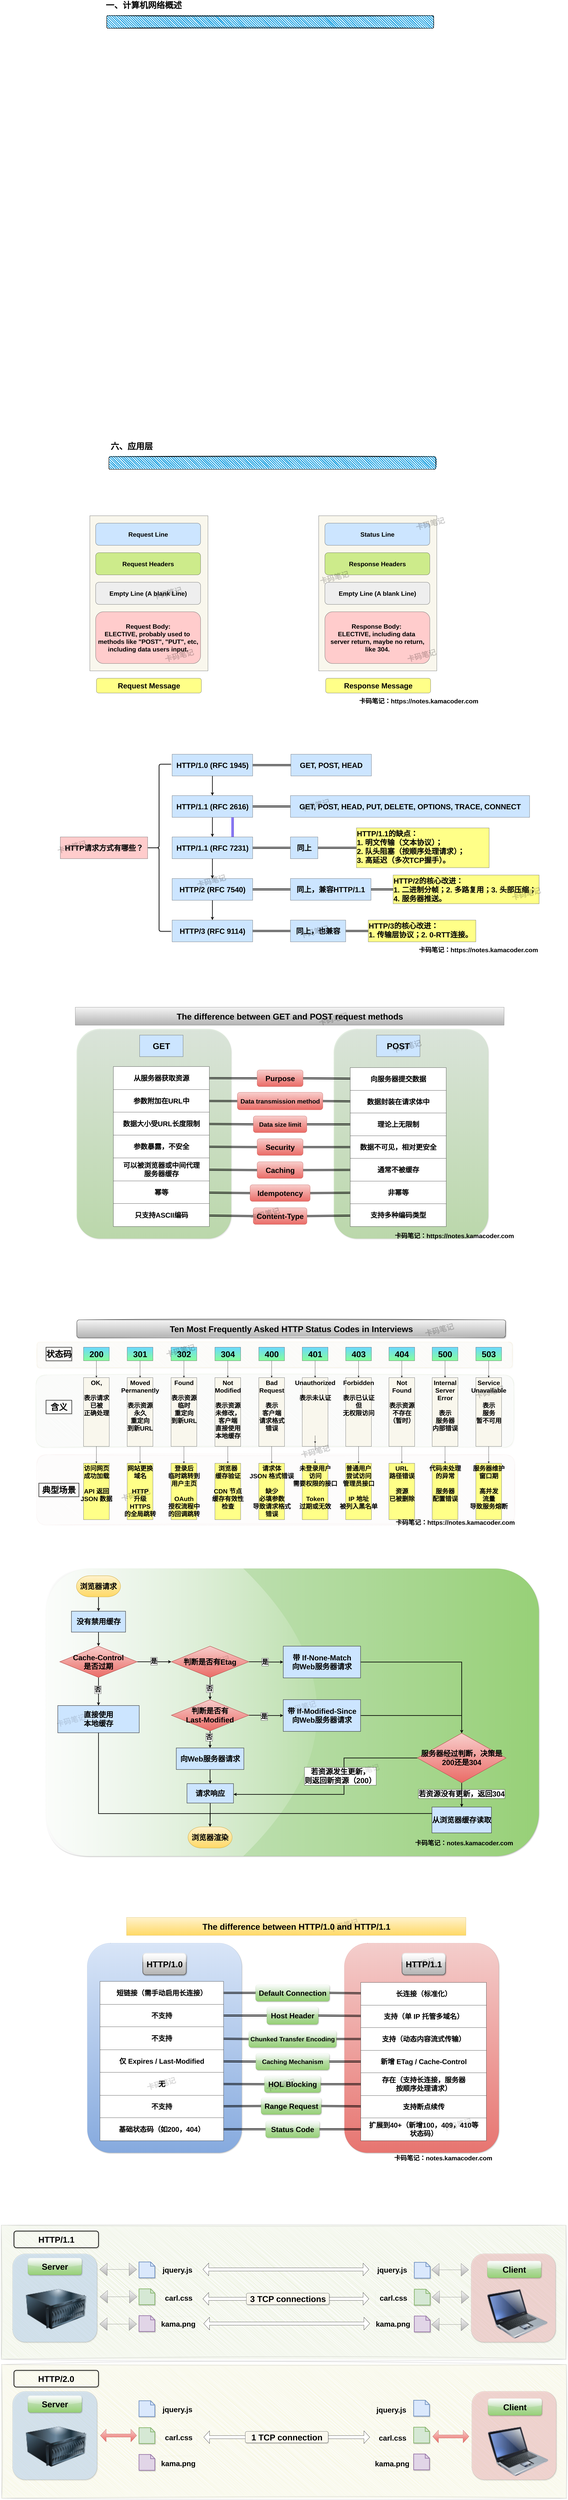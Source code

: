 <mxfile version="26.1.0">
  <diagram id="8SPFMyG9HEnadVJpUOck" name="第 1 页">
    <mxGraphModel dx="3604" dy="1767" grid="0" gridSize="100" guides="1" tooltips="1" connect="1" arrows="1" fold="1" page="0" pageScale="1" pageWidth="1169" pageHeight="827" math="0" shadow="0">
      <root>
        <mxCell id="0" />
        <mxCell id="1" parent="0" />
        <mxCell id="AuSLllRTo14LejbjVCQ3-17" value="" style="text;fillColor=#ffff88;html=1;fontSize=24;fontStyle=1;verticalAlign=middle;align=center;shadow=1;strokeColor=#36393d;dashed=1;opacity=50;rounded=0;rotation=-90;sketch=1;curveFitting=1;jiggle=2;glass=0;" vertex="1" parent="1">
          <mxGeometry x="253.56" y="10118.71" width="633.62" height="2677" as="geometry" />
        </mxCell>
        <mxCell id="AuSLllRTo14LejbjVCQ3-5" value="" style="text;fillColor=#cdeb8b;html=1;fontSize=24;fontStyle=1;verticalAlign=middle;align=center;shadow=1;strokeColor=#36393d;dashed=1;opacity=50;rounded=0;rotation=-90;sketch=1;curveFitting=1;jiggle=2;glass=0;" vertex="1" parent="1">
          <mxGeometry x="251.03" y="9459.04" width="635.13" height="2677.25" as="geometry" />
        </mxCell>
        <mxCell id="uu7l3Kxnv63Fepq91U7A-2" value="" style="text;fillColor=#f8cecc;html=1;fontSize=24;fontStyle=1;verticalAlign=middle;align=center;shadow=1;strokeColor=#b85450;dashed=1;rounded=1;gradientColor=#ea6b66;opacity=90;" parent="1" vertex="1">
          <mxGeometry x="857" y="9144" width="732" height="993" as="geometry" />
        </mxCell>
        <mxCell id="uu7l3Kxnv63Fepq91U7A-48" value="" style="shape=table;html=1;whiteSpace=wrap;startSize=0;container=1;collapsible=0;childLayout=tableLayout;fontSize=33;fontStyle=1" parent="1" vertex="1">
          <mxGeometry x="934.5" y="9330" width="595.5" height="750" as="geometry" />
        </mxCell>
        <mxCell id="uu7l3Kxnv63Fepq91U7A-49" value="" style="shape=partialRectangle;html=1;whiteSpace=wrap;collapsible=0;dropTarget=0;pointerEvents=0;fillColor=none;top=0;left=0;bottom=0;right=0;points=[[0,0.5],[1,0.5]];portConstraint=eastwest;fontSize=33;fontStyle=1" parent="uu7l3Kxnv63Fepq91U7A-48" vertex="1">
          <mxGeometry width="595.5" height="108" as="geometry" />
        </mxCell>
        <mxCell id="uu7l3Kxnv63Fepq91U7A-50" value="长连接（标准化）" style="shape=partialRectangle;html=1;whiteSpace=wrap;connectable=0;overflow=hidden;fillColor=none;top=0;left=0;bottom=0;right=0;fontSize=33;fontStyle=1" parent="uu7l3Kxnv63Fepq91U7A-49" vertex="1">
          <mxGeometry width="596" height="108" as="geometry">
            <mxRectangle width="596" height="108" as="alternateBounds" />
          </mxGeometry>
        </mxCell>
        <mxCell id="uu7l3Kxnv63Fepq91U7A-51" value="" style="shape=partialRectangle;html=1;whiteSpace=wrap;collapsible=0;dropTarget=0;pointerEvents=0;fillColor=none;top=0;left=0;bottom=0;right=0;points=[[0,0.5],[1,0.5]];portConstraint=eastwest;fontSize=33;fontStyle=1" parent="uu7l3Kxnv63Fepq91U7A-48" vertex="1">
          <mxGeometry y="108" width="595.5" height="106" as="geometry" />
        </mxCell>
        <mxCell id="uu7l3Kxnv63Fepq91U7A-52" value="支持（单 IP 托管多域名）" style="shape=partialRectangle;html=1;whiteSpace=wrap;connectable=0;overflow=hidden;fillColor=none;top=0;left=0;bottom=0;right=0;fontSize=33;fontStyle=1" parent="uu7l3Kxnv63Fepq91U7A-51" vertex="1">
          <mxGeometry width="596" height="106" as="geometry">
            <mxRectangle width="596" height="106" as="alternateBounds" />
          </mxGeometry>
        </mxCell>
        <mxCell id="uu7l3Kxnv63Fepq91U7A-53" value="" style="shape=partialRectangle;html=1;whiteSpace=wrap;collapsible=0;dropTarget=0;pointerEvents=0;fillColor=none;top=0;left=0;bottom=0;right=0;points=[[0,0.5],[1,0.5]];portConstraint=eastwest;fontSize=33;fontStyle=1" parent="uu7l3Kxnv63Fepq91U7A-48" vertex="1">
          <mxGeometry y="214" width="595.5" height="108" as="geometry" />
        </mxCell>
        <mxCell id="uu7l3Kxnv63Fepq91U7A-54" value="支持（动态内容流式传输）" style="shape=partialRectangle;html=1;whiteSpace=wrap;connectable=0;overflow=hidden;fillColor=none;top=0;left=0;bottom=0;right=0;fontSize=33;fontStyle=1" parent="uu7l3Kxnv63Fepq91U7A-53" vertex="1">
          <mxGeometry width="596" height="108" as="geometry">
            <mxRectangle width="596" height="108" as="alternateBounds" />
          </mxGeometry>
        </mxCell>
        <mxCell id="uu7l3Kxnv63Fepq91U7A-55" value="" style="shape=partialRectangle;html=1;whiteSpace=wrap;collapsible=0;dropTarget=0;pointerEvents=0;fillColor=none;top=0;left=0;bottom=0;right=0;points=[[0,0.5],[1,0.5]];portConstraint=eastwest;fontSize=33;fontStyle=1" parent="uu7l3Kxnv63Fepq91U7A-48" vertex="1">
          <mxGeometry y="322" width="595.5" height="106" as="geometry" />
        </mxCell>
        <mxCell id="uu7l3Kxnv63Fepq91U7A-56" value="新增 ETag / Cache-Control" style="shape=partialRectangle;html=1;whiteSpace=wrap;connectable=0;overflow=hidden;fillColor=none;top=0;left=0;bottom=0;right=0;fontSize=33;fontStyle=1" parent="uu7l3Kxnv63Fepq91U7A-55" vertex="1">
          <mxGeometry width="596" height="106" as="geometry">
            <mxRectangle width="596" height="106" as="alternateBounds" />
          </mxGeometry>
        </mxCell>
        <mxCell id="uu7l3Kxnv63Fepq91U7A-57" value="" style="shape=partialRectangle;html=1;whiteSpace=wrap;collapsible=0;dropTarget=0;pointerEvents=0;fillColor=none;top=0;left=0;bottom=0;right=0;points=[[0,0.5],[1,0.5]];portConstraint=eastwest;fontSize=33;fontStyle=1" parent="uu7l3Kxnv63Fepq91U7A-48" vertex="1">
          <mxGeometry y="428" width="595.5" height="108" as="geometry" />
        </mxCell>
        <mxCell id="uu7l3Kxnv63Fepq91U7A-58" value="存在（支持长连接，&lt;span style=&quot;background-color: transparent;&quot;&gt;服务器&lt;/span&gt;&lt;div&gt;&lt;span style=&quot;background-color: transparent;&quot;&gt;按顺序处理请求）&lt;/span&gt;&lt;/div&gt;" style="shape=partialRectangle;html=1;whiteSpace=wrap;connectable=0;overflow=hidden;fillColor=none;top=0;left=0;bottom=0;right=0;fontSize=33;fontStyle=1" parent="uu7l3Kxnv63Fepq91U7A-57" vertex="1">
          <mxGeometry width="596" height="108" as="geometry">
            <mxRectangle width="596" height="108" as="alternateBounds" />
          </mxGeometry>
        </mxCell>
        <mxCell id="uu7l3Kxnv63Fepq91U7A-59" value="" style="shape=partialRectangle;html=1;whiteSpace=wrap;collapsible=0;dropTarget=0;pointerEvents=0;fillColor=none;top=0;left=0;bottom=0;right=0;points=[[0,0.5],[1,0.5]];portConstraint=eastwest;fontSize=33;fontStyle=1" parent="uu7l3Kxnv63Fepq91U7A-48" vertex="1">
          <mxGeometry y="536" width="595.5" height="106" as="geometry" />
        </mxCell>
        <mxCell id="uu7l3Kxnv63Fepq91U7A-60" value="支持断点续传" style="shape=partialRectangle;html=1;whiteSpace=wrap;connectable=0;overflow=hidden;fillColor=none;top=0;left=0;bottom=0;right=0;fontSize=33;fontStyle=1" parent="uu7l3Kxnv63Fepq91U7A-59" vertex="1">
          <mxGeometry width="596" height="106" as="geometry">
            <mxRectangle width="596" height="106" as="alternateBounds" />
          </mxGeometry>
        </mxCell>
        <mxCell id="uu7l3Kxnv63Fepq91U7A-61" value="" style="shape=partialRectangle;html=1;whiteSpace=wrap;collapsible=0;dropTarget=0;pointerEvents=0;fillColor=none;top=0;left=0;bottom=0;right=0;points=[[0,0.5],[1,0.5]];portConstraint=eastwest;fontSize=33;fontStyle=1" parent="uu7l3Kxnv63Fepq91U7A-48" vertex="1">
          <mxGeometry y="642" width="595.5" height="108" as="geometry" />
        </mxCell>
        <mxCell id="uu7l3Kxnv63Fepq91U7A-62" value="扩展到40+（新增100，409，410等&lt;div&gt;状态码）&lt;/div&gt;" style="shape=partialRectangle;html=1;whiteSpace=wrap;connectable=0;overflow=hidden;fillColor=none;top=0;left=0;bottom=0;right=0;fontSize=33;fontStyle=1" parent="uu7l3Kxnv63Fepq91U7A-61" vertex="1">
          <mxGeometry width="596" height="108" as="geometry">
            <mxRectangle width="596" height="108" as="alternateBounds" />
          </mxGeometry>
        </mxCell>
        <mxCell id="uu7l3Kxnv63Fepq91U7A-1" value="" style="text;fillColor=#dae8fc;html=1;fontSize=24;fontStyle=1;verticalAlign=middle;align=center;shadow=1;strokeColor=#6c8ebf;dashed=1;rounded=1;gradientColor=#7ea6e0;textShadow=1;glass=0;opacity=90;" parent="1" vertex="1">
          <mxGeometry x="-362" y="9144" width="732" height="993" as="geometry" />
        </mxCell>
        <mxCell id="uu7l3Kxnv63Fepq91U7A-33" value="" style="shape=table;html=1;whiteSpace=wrap;startSize=0;container=1;collapsible=0;childLayout=tableLayout;fontSize=33;fontStyle=1" parent="1" vertex="1">
          <mxGeometry x="-302" y="9325" width="586" height="755" as="geometry" />
        </mxCell>
        <mxCell id="uu7l3Kxnv63Fepq91U7A-34" value="" style="shape=partialRectangle;html=1;whiteSpace=wrap;collapsible=0;dropTarget=0;pointerEvents=0;fillColor=none;top=0;left=0;bottom=0;right=0;points=[[0,0.5],[1,0.5]];portConstraint=eastwest;fontSize=33;fontStyle=1" parent="uu7l3Kxnv63Fepq91U7A-33" vertex="1">
          <mxGeometry width="586" height="109" as="geometry" />
        </mxCell>
        <mxCell id="uu7l3Kxnv63Fepq91U7A-35" value="短链接（需手动启用长连接）" style="shape=partialRectangle;html=1;whiteSpace=wrap;connectable=0;overflow=hidden;fillColor=none;top=0;left=0;bottom=0;right=0;fontSize=33;fontStyle=1" parent="uu7l3Kxnv63Fepq91U7A-34" vertex="1">
          <mxGeometry width="586" height="109" as="geometry">
            <mxRectangle width="586" height="109" as="alternateBounds" />
          </mxGeometry>
        </mxCell>
        <mxCell id="uu7l3Kxnv63Fepq91U7A-36" value="" style="shape=partialRectangle;html=1;whiteSpace=wrap;collapsible=0;dropTarget=0;pointerEvents=0;fillColor=none;top=0;left=0;bottom=0;right=0;points=[[0,0.5],[1,0.5]];portConstraint=eastwest;fontSize=33;fontStyle=1" parent="uu7l3Kxnv63Fepq91U7A-33" vertex="1">
          <mxGeometry y="109" width="586" height="106" as="geometry" />
        </mxCell>
        <mxCell id="uu7l3Kxnv63Fepq91U7A-37" value="不支持" style="shape=partialRectangle;html=1;whiteSpace=wrap;connectable=0;overflow=hidden;fillColor=none;top=0;left=0;bottom=0;right=0;fontSize=33;fontStyle=1" parent="uu7l3Kxnv63Fepq91U7A-36" vertex="1">
          <mxGeometry width="586" height="106" as="geometry">
            <mxRectangle width="586" height="106" as="alternateBounds" />
          </mxGeometry>
        </mxCell>
        <mxCell id="uu7l3Kxnv63Fepq91U7A-38" value="" style="shape=partialRectangle;html=1;whiteSpace=wrap;collapsible=0;dropTarget=0;pointerEvents=0;fillColor=none;top=0;left=0;bottom=0;right=0;points=[[0,0.5],[1,0.5]];portConstraint=eastwest;fontSize=33;fontStyle=1" parent="uu7l3Kxnv63Fepq91U7A-33" vertex="1">
          <mxGeometry y="215" width="586" height="109" as="geometry" />
        </mxCell>
        <mxCell id="uu7l3Kxnv63Fepq91U7A-39" value="不支持" style="shape=partialRectangle;html=1;whiteSpace=wrap;connectable=0;overflow=hidden;fillColor=none;top=0;left=0;bottom=0;right=0;fontSize=33;fontStyle=1" parent="uu7l3Kxnv63Fepq91U7A-38" vertex="1">
          <mxGeometry width="586" height="109" as="geometry">
            <mxRectangle width="586" height="109" as="alternateBounds" />
          </mxGeometry>
        </mxCell>
        <mxCell id="uu7l3Kxnv63Fepq91U7A-40" value="" style="shape=partialRectangle;html=1;whiteSpace=wrap;collapsible=0;dropTarget=0;pointerEvents=0;fillColor=none;top=0;left=0;bottom=0;right=0;points=[[0,0.5],[1,0.5]];portConstraint=eastwest;fontSize=33;fontStyle=1" parent="uu7l3Kxnv63Fepq91U7A-33" vertex="1">
          <mxGeometry y="324" width="586" height="107" as="geometry" />
        </mxCell>
        <mxCell id="uu7l3Kxnv63Fepq91U7A-41" value="仅 Expires / Last-Modified" style="shape=partialRectangle;html=1;whiteSpace=wrap;connectable=0;overflow=hidden;fillColor=none;top=0;left=0;bottom=0;right=0;fontSize=33;fontStyle=1" parent="uu7l3Kxnv63Fepq91U7A-40" vertex="1">
          <mxGeometry width="586" height="107" as="geometry">
            <mxRectangle width="586" height="107" as="alternateBounds" />
          </mxGeometry>
        </mxCell>
        <mxCell id="uu7l3Kxnv63Fepq91U7A-42" value="" style="shape=partialRectangle;html=1;whiteSpace=wrap;collapsible=0;dropTarget=0;pointerEvents=0;fillColor=none;top=0;left=0;bottom=0;right=0;points=[[0,0.5],[1,0.5]];portConstraint=eastwest;fontSize=33;fontStyle=1" parent="uu7l3Kxnv63Fepq91U7A-33" vertex="1">
          <mxGeometry y="431" width="586" height="109" as="geometry" />
        </mxCell>
        <mxCell id="uu7l3Kxnv63Fepq91U7A-43" value="无" style="shape=partialRectangle;html=1;whiteSpace=wrap;connectable=0;overflow=hidden;fillColor=none;top=0;left=0;bottom=0;right=0;fontSize=33;fontStyle=1" parent="uu7l3Kxnv63Fepq91U7A-42" vertex="1">
          <mxGeometry width="586" height="109" as="geometry">
            <mxRectangle width="586" height="109" as="alternateBounds" />
          </mxGeometry>
        </mxCell>
        <mxCell id="uu7l3Kxnv63Fepq91U7A-44" value="" style="shape=partialRectangle;html=1;whiteSpace=wrap;collapsible=0;dropTarget=0;pointerEvents=0;fillColor=none;top=0;left=0;bottom=0;right=0;points=[[0,0.5],[1,0.5]];portConstraint=eastwest;fontSize=33;fontStyle=1" parent="uu7l3Kxnv63Fepq91U7A-33" vertex="1">
          <mxGeometry y="540" width="586" height="106" as="geometry" />
        </mxCell>
        <mxCell id="uu7l3Kxnv63Fepq91U7A-45" value="不支持" style="shape=partialRectangle;html=1;whiteSpace=wrap;connectable=0;overflow=hidden;fillColor=none;top=0;left=0;bottom=0;right=0;fontSize=33;fontStyle=1" parent="uu7l3Kxnv63Fepq91U7A-44" vertex="1">
          <mxGeometry width="586" height="106" as="geometry">
            <mxRectangle width="586" height="106" as="alternateBounds" />
          </mxGeometry>
        </mxCell>
        <mxCell id="uu7l3Kxnv63Fepq91U7A-46" value="" style="shape=partialRectangle;html=1;whiteSpace=wrap;collapsible=0;dropTarget=0;pointerEvents=0;fillColor=none;top=0;left=0;bottom=0;right=0;points=[[0,0.5],[1,0.5]];portConstraint=eastwest;fontSize=33;fontStyle=1" parent="uu7l3Kxnv63Fepq91U7A-33" vertex="1">
          <mxGeometry y="646" width="586" height="109" as="geometry" />
        </mxCell>
        <mxCell id="uu7l3Kxnv63Fepq91U7A-47" value="基础状态码（如200，404）" style="shape=partialRectangle;html=1;whiteSpace=wrap;connectable=0;overflow=hidden;fillColor=none;top=0;left=0;bottom=0;right=0;fontSize=33;fontStyle=1" parent="uu7l3Kxnv63Fepq91U7A-46" vertex="1">
          <mxGeometry width="586" height="109" as="geometry">
            <mxRectangle width="586" height="109" as="alternateBounds" />
          </mxGeometry>
        </mxCell>
        <mxCell id="XAhxIHD1JuEFwf7Ed8fU-1" value="" style="text;fillColor=#d5e8d4;html=1;fontSize=24;fontStyle=1;verticalAlign=middle;align=center;shadow=1;strokeColor=#82b366;dashed=1;rounded=1;rotation=-90;glass=1;gradientColor=#97d077;" parent="1" vertex="1">
          <mxGeometry x="-70.18" y="6882" width="1361.82" height="2335.93" as="geometry" />
        </mxCell>
        <mxCell id="EWVK0juN6aZe-70fhaZd-25" value="" style="edgeStyle=orthogonalEdgeStyle;rounded=0;orthogonalLoop=1;jettySize=auto;html=1;strokeWidth=3;" parent="1" source="EWVK0juN6aZe-70fhaZd-13" target="EWVK0juN6aZe-70fhaZd-24" edge="1">
          <mxGeometry relative="1" as="geometry" />
        </mxCell>
        <mxCell id="s4eQD-G11fO3ZMLgUpAx-88" value="" style="text;fillColor=#f8cecc;html=1;fontSize=24;fontStyle=1;verticalAlign=middle;align=center;shadow=1;strokeColor=#b85450;dashed=1;opacity=15;rounded=1;sketch=1;rotation=-90;" parent="1" vertex="1">
          <mxGeometry x="364.25" y="5862.25" width="333" height="2266" as="geometry" />
        </mxCell>
        <mxCell id="s4eQD-G11fO3ZMLgUpAx-87" value="" style="text;fillColor=#d5e8d4;html=1;fontSize=24;fontStyle=1;verticalAlign=middle;align=center;shadow=1;strokeColor=#82b366;dashed=1;opacity=25;rounded=1;sketch=1;rotation=-90;" parent="1" vertex="1">
          <mxGeometry x="355.38" y="5489.62" width="343.5" height="2266" as="geometry" />
        </mxCell>
        <mxCell id="s4eQD-G11fO3ZMLgUpAx-86" value="" style="text;fillColor=#fff2cc;html=1;fontSize=24;fontStyle=1;verticalAlign=middle;align=center;shadow=1;strokeColor=#d6b656;dashed=1;opacity=30;rounded=1;sketch=1;rotation=-90;" parent="1" vertex="1">
          <mxGeometry x="464.87" y="5229.38" width="122.5" height="2254.25" as="geometry" />
        </mxCell>
        <mxCell id="PurhWnnzGo2VnZS157Xb-70" value="" style="text;fillColor=#d5e8d4;html=1;fontSize=24;fontStyle=1;verticalAlign=middle;align=center;shadow=1;strokeColor=#82b366;dashed=1;opacity=50;rounded=1;gradientColor=#97d077;" parent="1" vertex="1">
          <mxGeometry x="-412" y="4812" width="732" height="993" as="geometry" />
        </mxCell>
        <mxCell id="PurhWnnzGo2VnZS157Xb-71" value="" style="text;fillColor=#d5e8d4;html=1;fontSize=24;fontStyle=1;verticalAlign=middle;align=center;shadow=1;strokeColor=#82b366;dashed=1;opacity=50;rounded=1;gradientColor=#97d077;" parent="1" vertex="1">
          <mxGeometry x="807" y="4812" width="732" height="993" as="geometry" />
        </mxCell>
        <mxCell id="vQP0YwdE47mMLyTKJn6r-1" value="" style="rounded=1;whiteSpace=wrap;html=1;strokeWidth=2;fillWeight=4;hachureGap=8;hachureAngle=45;fillColor=#1ba1e2;sketch=1;labelBackgroundColor=#ffffff;" parent="1" vertex="1">
          <mxGeometry x="-270" y="10" width="1550" height="60" as="geometry" />
        </mxCell>
        <mxCell id="vQP0YwdE47mMLyTKJn6r-2" value="一、计算机网络概述" style="text;strokeColor=none;fillColor=none;html=1;fontSize=40;fontStyle=1;verticalAlign=middle;align=center;labelBackgroundColor=#ffffff;" parent="1" vertex="1">
          <mxGeometry x="-280" y="-60" width="370" height="40" as="geometry" />
        </mxCell>
        <mxCell id="vQP0YwdE47mMLyTKJn6r-6" value="" style="text;strokeColor=#36393d;fillColor=#f9f7ed;html=1;fontSize=24;fontStyle=1;verticalAlign=middle;align=center;" parent="1" vertex="1">
          <mxGeometry x="-350" y="2380" width="560" height="735" as="geometry" />
        </mxCell>
        <mxCell id="PNd0fnLT567p1pSeuQi6-2" value="" style="text;strokeColor=#36393d;fillColor=#f9f7ed;html=1;fontSize=24;fontStyle=1;verticalAlign=middle;align=center;" parent="1" vertex="1">
          <mxGeometry x="735" y="2380" width="560" height="735" as="geometry" />
        </mxCell>
        <mxCell id="PNd0fnLT567p1pSeuQi6-3" value="Request Body:&lt;br style=&quot;font-size: 30px&quot;&gt;ELECTIVE, probably used to&amp;nbsp;&lt;br style=&quot;font-size: 30px&quot;&gt;methods like &quot;POST&quot;, &quot;PUT&quot;, etc,&lt;br&gt;including data users input." style="text;strokeColor=#36393d;fillColor=#ffcccc;html=1;fontSize=30;fontStyle=1;verticalAlign=middle;align=center;rounded=1;" parent="1" vertex="1">
          <mxGeometry x="-322.5" y="2835" width="497.5" height="245" as="geometry" />
        </mxCell>
        <mxCell id="PNd0fnLT567p1pSeuQi6-4" value="Request Line" style="text;strokeColor=#36393d;fillColor=#cce5ff;html=1;fontSize=30;fontStyle=1;verticalAlign=middle;align=center;rounded=1;" parent="1" vertex="1">
          <mxGeometry x="-322.5" y="2415" width="497.5" height="105" as="geometry" />
        </mxCell>
        <mxCell id="PNd0fnLT567p1pSeuQi6-5" value="Request Headers" style="text;strokeColor=#36393d;fillColor=#cdeb8b;html=1;fontSize=30;fontStyle=1;verticalAlign=middle;align=center;rounded=1;" parent="1" vertex="1">
          <mxGeometry x="-322.5" y="2555" width="497.5" height="105" as="geometry" />
        </mxCell>
        <mxCell id="PNd0fnLT567p1pSeuQi6-6" value="Empty Line (A blank Line)" style="text;strokeColor=#36393d;fillColor=#eeeeee;html=1;fontSize=30;fontStyle=1;verticalAlign=middle;align=center;rounded=1;" parent="1" vertex="1">
          <mxGeometry x="-322.5" y="2695" width="497.5" height="105" as="geometry" />
        </mxCell>
        <mxCell id="PNd0fnLT567p1pSeuQi6-7" value="Response Body:&amp;nbsp;&lt;br&gt;ELECTIVE, including data&amp;nbsp;&lt;br&gt;server return, maybe no return,&lt;br&gt;like 304." style="text;strokeColor=#36393d;fillColor=#ffcccc;html=1;fontSize=30;fontStyle=1;verticalAlign=middle;align=center;rounded=1;" parent="1" vertex="1">
          <mxGeometry x="764.38" y="2835" width="497.5" height="245" as="geometry" />
        </mxCell>
        <mxCell id="PNd0fnLT567p1pSeuQi6-8" value="Status Line" style="text;strokeColor=#36393d;fillColor=#cce5ff;html=1;fontSize=30;fontStyle=1;verticalAlign=middle;align=center;rounded=1;" parent="1" vertex="1">
          <mxGeometry x="764.38" y="2415" width="497.5" height="105" as="geometry" />
        </mxCell>
        <mxCell id="PNd0fnLT567p1pSeuQi6-9" value="Response Headers" style="text;strokeColor=#36393d;fillColor=#cdeb8b;html=1;fontSize=30;fontStyle=1;verticalAlign=middle;align=center;rounded=1;" parent="1" vertex="1">
          <mxGeometry x="764.38" y="2555" width="497.5" height="105" as="geometry" />
        </mxCell>
        <mxCell id="PNd0fnLT567p1pSeuQi6-11" value="Request Message" style="text;strokeColor=#36393d;fillColor=#ffff88;html=1;fontSize=35;fontStyle=1;verticalAlign=middle;align=center;rounded=1;" parent="1" vertex="1">
          <mxGeometry x="-318.75" y="3150" width="497.5" height="70" as="geometry" />
        </mxCell>
        <mxCell id="PNd0fnLT567p1pSeuQi6-12" value="Response Message" style="text;strokeColor=#36393d;fillColor=#ffff88;html=1;fontSize=35;fontStyle=1;verticalAlign=middle;align=center;rounded=1;" parent="1" vertex="1">
          <mxGeometry x="768.13" y="3150" width="497.5" height="70" as="geometry" />
        </mxCell>
        <mxCell id="PNd0fnLT567p1pSeuQi6-13" value="Empty Line (A blank Line)" style="text;strokeColor=#36393d;fillColor=#eeeeee;html=1;fontSize=30;fontStyle=1;verticalAlign=middle;align=center;rounded=1;" parent="1" vertex="1">
          <mxGeometry x="764.38" y="2695" width="497.5" height="105" as="geometry" />
        </mxCell>
        <mxCell id="PNd0fnLT567p1pSeuQi6-14" value="卡码笔记：https://notes.kamacoder.com" style="text;strokeColor=none;fillColor=none;html=1;fontSize=30;fontStyle=1;verticalAlign=middle;align=center;rounded=0;shadow=1;sketch=0;rotation=0;" parent="1" vertex="1">
          <mxGeometry x="910" y="3220" width="598" height="75" as="geometry" />
        </mxCell>
        <mxCell id="PNd0fnLT567p1pSeuQi6-15" value="卡码笔记" style="text;strokeColor=none;fillColor=none;html=1;fontSize=35;fontStyle=1;verticalAlign=middle;align=center;rounded=0;shadow=1;sketch=0;rotation=-15;textOpacity=20;" parent="1" vertex="1">
          <mxGeometry x="-56" y="2710" width="146" height="75" as="geometry" />
        </mxCell>
        <mxCell id="PNd0fnLT567p1pSeuQi6-17" value="卡码笔记" style="text;strokeColor=none;fillColor=none;html=1;fontSize=35;fontStyle=1;verticalAlign=middle;align=center;rounded=0;shadow=1;sketch=0;rotation=-15;textOpacity=20;" parent="1" vertex="1">
          <mxGeometry x="735" y="2635" width="146" height="75" as="geometry" />
        </mxCell>
        <mxCell id="PNd0fnLT567p1pSeuQi6-18" value="卡码笔记" style="text;strokeColor=none;fillColor=none;html=1;fontSize=35;fontStyle=1;verticalAlign=middle;align=center;rounded=0;shadow=1;sketch=0;rotation=-15;textOpacity=20;" parent="1" vertex="1">
          <mxGeometry x="1190" y="2380" width="146" height="75" as="geometry" />
        </mxCell>
        <mxCell id="PNd0fnLT567p1pSeuQi6-19" value="卡码笔记" style="text;strokeColor=none;fillColor=none;html=1;fontSize=35;fontStyle=1;verticalAlign=middle;align=center;rounded=0;shadow=1;sketch=0;rotation=-15;textOpacity=20;" parent="1" vertex="1">
          <mxGeometry x="1149" y="3005" width="146" height="75" as="geometry" />
        </mxCell>
        <mxCell id="PNd0fnLT567p1pSeuQi6-20" value="卡码笔记" style="text;strokeColor=none;fillColor=none;html=1;fontSize=35;fontStyle=1;verticalAlign=middle;align=center;rounded=0;shadow=1;sketch=0;rotation=-15;textOpacity=20;" parent="1" vertex="1">
          <mxGeometry y="3005" width="146" height="75" as="geometry" />
        </mxCell>
        <mxCell id="NydCjZPw2G8oa4ukXXsM-1" value="" style="rounded=1;whiteSpace=wrap;html=1;strokeWidth=2;fillWeight=4;hachureGap=8;hachureAngle=45;fillColor=#1ba1e2;sketch=1;labelBackgroundColor=#ffffff;" parent="1" vertex="1">
          <mxGeometry x="-260" y="2100" width="1550" height="60" as="geometry" />
        </mxCell>
        <mxCell id="NydCjZPw2G8oa4ukXXsM-2" value="六、应用层" style="text;strokeColor=none;fillColor=none;html=1;fontSize=40;fontStyle=1;verticalAlign=middle;align=center;labelBackgroundColor=#ffffff;" parent="1" vertex="1">
          <mxGeometry x="-270" y="2030" width="235" height="40" as="geometry" />
        </mxCell>
        <mxCell id="NydCjZPw2G8oa4ukXXsM-3" value="HTTP请求方式有哪些？" style="text;strokeColor=#36393d;fillColor=#ffcccc;html=1;fontSize=35;fontStyle=1;verticalAlign=middle;align=center;" parent="1" vertex="1">
          <mxGeometry x="-490" y="3902" width="414" height="103" as="geometry" />
        </mxCell>
        <mxCell id="NydCjZPw2G8oa4ukXXsM-14" style="edgeStyle=orthogonalEdgeStyle;rounded=0;orthogonalLoop=1;jettySize=auto;html=1;exitX=0.5;exitY=1;exitDx=0;exitDy=0;entryX=0.5;entryY=0;entryDx=0;entryDy=0;strokeWidth=3;fontSize=35;" parent="1" source="NydCjZPw2G8oa4ukXXsM-4" target="NydCjZPw2G8oa4ukXXsM-9" edge="1">
          <mxGeometry relative="1" as="geometry" />
        </mxCell>
        <mxCell id="NydCjZPw2G8oa4ukXXsM-19" value="" style="edgeStyle=orthogonalEdgeStyle;rounded=0;orthogonalLoop=1;jettySize=auto;html=1;strokeWidth=3;fontSize=35;shape=link;" parent="1" source="NydCjZPw2G8oa4ukXXsM-4" target="NydCjZPw2G8oa4ukXXsM-18" edge="1">
          <mxGeometry relative="1" as="geometry" />
        </mxCell>
        <mxCell id="NydCjZPw2G8oa4ukXXsM-4" value="HTTP/1.0 (RFC 1945)" style="text;strokeColor=#36393d;fillColor=#cce5ff;html=1;fontSize=35;fontStyle=1;verticalAlign=middle;align=center;" parent="1" vertex="1">
          <mxGeometry x="40" y="3510" width="382" height="103" as="geometry" />
        </mxCell>
        <mxCell id="NydCjZPw2G8oa4ukXXsM-18" value="GET, POST, HEAD" style="text;strokeColor=#36393d;fillColor=#cce5ff;html=1;fontSize=35;fontStyle=1;verticalAlign=middle;align=center;" parent="1" vertex="1">
          <mxGeometry x="603" y="3510" width="382" height="103" as="geometry" />
        </mxCell>
        <mxCell id="NydCjZPw2G8oa4ukXXsM-13" style="edgeStyle=orthogonalEdgeStyle;rounded=0;orthogonalLoop=1;jettySize=auto;html=1;exitX=0.75;exitY=1;exitDx=0;exitDy=0;entryX=0.75;entryY=0;entryDx=0;entryDy=0;fontSize=35;strokeWidth=3;shape=link;strokeColor=#2D0DFF;shadow=1;" parent="1" source="NydCjZPw2G8oa4ukXXsM-9" target="NydCjZPw2G8oa4ukXXsM-10" edge="1">
          <mxGeometry relative="1" as="geometry" />
        </mxCell>
        <mxCell id="NydCjZPw2G8oa4ukXXsM-15" style="edgeStyle=orthogonalEdgeStyle;rounded=0;orthogonalLoop=1;jettySize=auto;html=1;exitX=0.5;exitY=1;exitDx=0;exitDy=0;strokeWidth=3;fontSize=35;" parent="1" source="NydCjZPw2G8oa4ukXXsM-9" target="NydCjZPw2G8oa4ukXXsM-10" edge="1">
          <mxGeometry relative="1" as="geometry" />
        </mxCell>
        <mxCell id="NydCjZPw2G8oa4ukXXsM-21" value="" style="edgeStyle=orthogonalEdgeStyle;shape=link;rounded=0;orthogonalLoop=1;jettySize=auto;html=1;strokeWidth=3;fontSize=35;" parent="1" source="NydCjZPw2G8oa4ukXXsM-9" target="NydCjZPw2G8oa4ukXXsM-20" edge="1">
          <mxGeometry relative="1" as="geometry" />
        </mxCell>
        <mxCell id="NydCjZPw2G8oa4ukXXsM-9" value="HTTP/1.1 (RFC 2616)" style="text;strokeColor=#36393d;fillColor=#cce5ff;html=1;fontSize=35;fontStyle=1;verticalAlign=middle;align=center;" parent="1" vertex="1">
          <mxGeometry x="40" y="3706" width="382" height="103" as="geometry" />
        </mxCell>
        <mxCell id="NydCjZPw2G8oa4ukXXsM-20" value="GET, POST, HEAD, PUT, DELETE, OPTIONS, TRACE, CONNECT" style="text;strokeColor=#36393d;fillColor=#cce5ff;html=1;fontSize=35;fontStyle=1;verticalAlign=middle;align=center;" parent="1" vertex="1">
          <mxGeometry x="601" y="3706" width="1134" height="103" as="geometry" />
        </mxCell>
        <mxCell id="NydCjZPw2G8oa4ukXXsM-16" style="edgeStyle=orthogonalEdgeStyle;rounded=0;orthogonalLoop=1;jettySize=auto;html=1;exitX=0.5;exitY=1;exitDx=0;exitDy=0;strokeWidth=3;fontSize=35;" parent="1" source="NydCjZPw2G8oa4ukXXsM-10" target="NydCjZPw2G8oa4ukXXsM-12" edge="1">
          <mxGeometry relative="1" as="geometry" />
        </mxCell>
        <mxCell id="NydCjZPw2G8oa4ukXXsM-30" value="" style="edgeStyle=orthogonalEdgeStyle;curved=1;rounded=0;orthogonalLoop=1;jettySize=auto;html=1;shadow=0;strokeColor=#000000;strokeWidth=3;fontSize=35;shape=link;" parent="1" source="NydCjZPw2G8oa4ukXXsM-10" target="NydCjZPw2G8oa4ukXXsM-29" edge="1">
          <mxGeometry relative="1" as="geometry" />
        </mxCell>
        <mxCell id="NydCjZPw2G8oa4ukXXsM-10" value="HTTP/1.1 (RFC 7231)" style="text;strokeColor=#36393d;fillColor=#cce5ff;html=1;fontSize=35;fontStyle=1;verticalAlign=middle;align=center;" parent="1" vertex="1">
          <mxGeometry x="40" y="3902" width="382" height="103" as="geometry" />
        </mxCell>
        <mxCell id="NydCjZPw2G8oa4ukXXsM-32" value="" style="edgeStyle=orthogonalEdgeStyle;shape=link;curved=1;rounded=0;orthogonalLoop=1;jettySize=auto;html=1;shadow=0;strokeColor=#000000;strokeWidth=3;fontSize=35;" parent="1" source="NydCjZPw2G8oa4ukXXsM-29" target="NydCjZPw2G8oa4ukXXsM-31" edge="1">
          <mxGeometry relative="1" as="geometry" />
        </mxCell>
        <mxCell id="NydCjZPw2G8oa4ukXXsM-29" value="同上" style="text;strokeColor=#36393d;fillColor=#cce5ff;html=1;fontSize=35;fontStyle=1;verticalAlign=middle;align=center;" parent="1" vertex="1">
          <mxGeometry x="601" y="3902" width="130" height="103" as="geometry" />
        </mxCell>
        <mxCell id="NydCjZPw2G8oa4ukXXsM-31" value="HTTP/1.1的缺点：&lt;br&gt;1. 明文传输（文本协议）；&lt;br&gt;2. 队头阻塞（按顺序处理请求）；&lt;br&gt;3. 高延迟（多次TCP握手）。" style="text;strokeColor=#36393d;fillColor=#ffff88;html=1;fontSize=35;fontStyle=1;verticalAlign=top;align=left;" parent="1" vertex="1">
          <mxGeometry x="914" y="3859.25" width="629" height="188.5" as="geometry" />
        </mxCell>
        <mxCell id="NydCjZPw2G8oa4ukXXsM-36" value="" style="edgeStyle=orthogonalEdgeStyle;shape=link;curved=1;rounded=0;orthogonalLoop=1;jettySize=auto;html=1;shadow=0;strokeColor=#000000;strokeWidth=3;fontSize=35;" parent="1" source="NydCjZPw2G8oa4ukXXsM-11" target="NydCjZPw2G8oa4ukXXsM-35" edge="1">
          <mxGeometry relative="1" as="geometry" />
        </mxCell>
        <mxCell id="NydCjZPw2G8oa4ukXXsM-11" value="HTTP/3 (RFC 9114)" style="text;strokeColor=#36393d;fillColor=#cce5ff;html=1;fontSize=35;fontStyle=1;verticalAlign=middle;align=center;" parent="1" vertex="1">
          <mxGeometry x="40" y="4296" width="382" height="103" as="geometry" />
        </mxCell>
        <mxCell id="NydCjZPw2G8oa4ukXXsM-40" value="" style="edgeStyle=orthogonalEdgeStyle;shape=link;curved=1;rounded=0;orthogonalLoop=1;jettySize=auto;html=1;shadow=0;strokeColor=#000000;strokeWidth=3;fontSize=35;" parent="1" source="NydCjZPw2G8oa4ukXXsM-35" target="NydCjZPw2G8oa4ukXXsM-39" edge="1">
          <mxGeometry relative="1" as="geometry" />
        </mxCell>
        <mxCell id="NydCjZPw2G8oa4ukXXsM-35" value="同上，也兼容" style="text;strokeColor=#36393d;fillColor=#cce5ff;html=1;fontSize=35;fontStyle=1;verticalAlign=middle;align=center;" parent="1" vertex="1">
          <mxGeometry x="601" y="4296" width="262" height="103" as="geometry" />
        </mxCell>
        <mxCell id="NydCjZPw2G8oa4ukXXsM-39" value="HTTP/3的核心改进：&lt;br&gt;1. 传输层协议；2. 0-RTT连接。" style="text;strokeColor=#36393d;fillColor=#ffff88;html=1;fontSize=35;fontStyle=1;verticalAlign=top;align=left;" parent="1" vertex="1">
          <mxGeometry x="970" y="4296" width="510" height="103" as="geometry" />
        </mxCell>
        <mxCell id="NydCjZPw2G8oa4ukXXsM-17" style="edgeStyle=orthogonalEdgeStyle;rounded=0;orthogonalLoop=1;jettySize=auto;html=1;exitX=0.5;exitY=1;exitDx=0;exitDy=0;strokeWidth=3;fontSize=35;" parent="1" source="NydCjZPw2G8oa4ukXXsM-12" target="NydCjZPw2G8oa4ukXXsM-11" edge="1">
          <mxGeometry relative="1" as="geometry" />
        </mxCell>
        <mxCell id="NydCjZPw2G8oa4ukXXsM-34" value="" style="edgeStyle=orthogonalEdgeStyle;shape=link;curved=1;rounded=0;orthogonalLoop=1;jettySize=auto;html=1;shadow=0;strokeColor=#000000;strokeWidth=3;fontSize=35;" parent="1" source="NydCjZPw2G8oa4ukXXsM-12" target="NydCjZPw2G8oa4ukXXsM-33" edge="1">
          <mxGeometry relative="1" as="geometry" />
        </mxCell>
        <mxCell id="NydCjZPw2G8oa4ukXXsM-12" value="HTTP/2 (RFC 7540)" style="text;strokeColor=#36393d;fillColor=#cce5ff;html=1;fontSize=35;fontStyle=1;verticalAlign=middle;align=center;" parent="1" vertex="1">
          <mxGeometry x="40" y="4099" width="382" height="103" as="geometry" />
        </mxCell>
        <mxCell id="NydCjZPw2G8oa4ukXXsM-38" style="edgeStyle=orthogonalEdgeStyle;shape=link;curved=1;rounded=0;orthogonalLoop=1;jettySize=auto;html=1;exitX=1;exitY=0.5;exitDx=0;exitDy=0;entryX=0;entryY=0.5;entryDx=0;entryDy=0;shadow=0;strokeColor=#000000;strokeWidth=3;fontSize=35;" parent="1" source="NydCjZPw2G8oa4ukXXsM-33" target="NydCjZPw2G8oa4ukXXsM-37" edge="1">
          <mxGeometry relative="1" as="geometry" />
        </mxCell>
        <mxCell id="NydCjZPw2G8oa4ukXXsM-33" value="同上，兼容HTTP/1.1" style="text;strokeColor=#36393d;fillColor=#cce5ff;html=1;fontSize=35;fontStyle=1;verticalAlign=middle;align=center;" parent="1" vertex="1">
          <mxGeometry x="601" y="4099" width="382" height="103" as="geometry" />
        </mxCell>
        <mxCell id="NydCjZPw2G8oa4ukXXsM-27" value="" style="shape=curlyBracket;whiteSpace=wrap;html=1;rounded=1;fontSize=35;strokeWidth=3;sketch=0;shadow=1;" parent="1" vertex="1">
          <mxGeometry x="-79" y="3557" width="114" height="792" as="geometry" />
        </mxCell>
        <mxCell id="NydCjZPw2G8oa4ukXXsM-37" value="HTTP/2的核心改进：&lt;br&gt;1. 二进制分帧；2. 多路复用；3. 头部压缩；&lt;br&gt;4. 服务器推送。" style="text;strokeColor=#36393d;fillColor=#ffff88;html=1;fontSize=35;fontStyle=1;verticalAlign=top;align=left;" parent="1" vertex="1">
          <mxGeometry x="1088" y="4082.5" width="692" height="136" as="geometry" />
        </mxCell>
        <mxCell id="NydCjZPw2G8oa4ukXXsM-42" value="卡码笔记" style="text;strokeColor=none;fillColor=none;html=1;fontSize=35;fontStyle=1;verticalAlign=middle;align=center;rounded=0;shadow=1;sketch=0;rotation=-15;textOpacity=20;" parent="1" vertex="1">
          <mxGeometry x="152" y="4073" width="146" height="75" as="geometry" />
        </mxCell>
        <mxCell id="NydCjZPw2G8oa4ukXXsM-43" value="卡码笔记：https://notes.kamacoder.com" style="text;strokeColor=none;fillColor=none;html=1;fontSize=30;fontStyle=1;verticalAlign=middle;align=center;rounded=0;shadow=1;sketch=0;rotation=0;" parent="1" vertex="1">
          <mxGeometry x="1193" y="4399" width="598" height="75" as="geometry" />
        </mxCell>
        <mxCell id="NydCjZPw2G8oa4ukXXsM-44" value="卡码笔记" style="text;strokeColor=none;fillColor=none;html=1;fontSize=35;fontStyle=1;verticalAlign=middle;align=center;rounded=0;shadow=1;sketch=0;rotation=-15;textOpacity=20;" parent="1" vertex="1">
          <mxGeometry x="-510" y="3912" width="146" height="75" as="geometry" />
        </mxCell>
        <mxCell id="NydCjZPw2G8oa4ukXXsM-45" value="卡码笔记" style="text;strokeColor=none;fillColor=none;html=1;fontSize=35;fontStyle=1;verticalAlign=middle;align=center;rounded=0;shadow=1;sketch=0;rotation=-15;textOpacity=20;" parent="1" vertex="1">
          <mxGeometry x="645" y="3715" width="146" height="75" as="geometry" />
        </mxCell>
        <mxCell id="NydCjZPw2G8oa4ukXXsM-46" value="卡码笔记" style="text;strokeColor=none;fillColor=none;html=1;fontSize=35;fontStyle=1;verticalAlign=middle;align=center;rounded=0;shadow=1;sketch=0;rotation=-15;textOpacity=20;" parent="1" vertex="1">
          <mxGeometry x="640" y="4314" width="146" height="75" as="geometry" />
        </mxCell>
        <mxCell id="NydCjZPw2G8oa4ukXXsM-47" value="卡码笔记" style="text;strokeColor=none;fillColor=none;html=1;fontSize=35;fontStyle=1;verticalAlign=middle;align=center;rounded=0;shadow=1;sketch=0;rotation=-15;textOpacity=20;" parent="1" vertex="1">
          <mxGeometry x="1645" y="4134" width="146" height="75" as="geometry" />
        </mxCell>
        <mxCell id="PurhWnnzGo2VnZS157Xb-1" value="The difference between GET and POST request methods" style="text;strokeColor=#666666;fillColor=#f5f5f5;html=1;fontSize=40;fontStyle=1;verticalAlign=middle;align=center;gradientColor=#b3b3b3;" parent="1" vertex="1">
          <mxGeometry x="-419" y="4709" width="2033" height="85" as="geometry" />
        </mxCell>
        <mxCell id="PurhWnnzGo2VnZS157Xb-2" value="GET" style="text;strokeColor=#36393d;fillColor=#cce5ff;html=1;fontSize=40;fontStyle=1;verticalAlign=middle;align=center;" parent="1" vertex="1">
          <mxGeometry x="-114" y="4841" width="206" height="102" as="geometry" />
        </mxCell>
        <mxCell id="PurhWnnzGo2VnZS157Xb-55" style="rounded=0;orthogonalLoop=1;jettySize=auto;html=1;exitX=0;exitY=0.5;exitDx=0;exitDy=0;strokeWidth=3;fontSize=30;shape=link;" parent="1" source="PurhWnnzGo2VnZS157Xb-4" target="PurhWnnzGo2VnZS157Xb-14" edge="1">
          <mxGeometry relative="1" as="geometry" />
        </mxCell>
        <mxCell id="PurhWnnzGo2VnZS157Xb-56" style="edgeStyle=none;shape=link;rounded=0;orthogonalLoop=1;jettySize=auto;html=1;exitX=1;exitY=0.5;exitDx=0;exitDy=0;strokeWidth=3;fontSize=30;" parent="1" source="PurhWnnzGo2VnZS157Xb-4" target="PurhWnnzGo2VnZS157Xb-29" edge="1">
          <mxGeometry relative="1" as="geometry" />
        </mxCell>
        <mxCell id="PurhWnnzGo2VnZS157Xb-4" value="Purpose" style="text;strokeColor=#b85450;fillColor=#f8cecc;html=1;fontSize=35;fontStyle=1;verticalAlign=middle;align=center;rounded=1;gradientColor=#ea6b66;" parent="1" vertex="1">
          <mxGeometry x="443" y="5006" width="218" height="79" as="geometry" />
        </mxCell>
        <mxCell id="PurhWnnzGo2VnZS157Xb-6" value="POST" style="text;strokeColor=#36393d;fillColor=#cce5ff;html=1;fontSize=40;fontStyle=1;verticalAlign=middle;align=center;" parent="1" vertex="1">
          <mxGeometry x="1009" y="4841" width="206" height="102" as="geometry" />
        </mxCell>
        <mxCell id="PurhWnnzGo2VnZS157Xb-57" style="edgeStyle=none;shape=link;rounded=0;orthogonalLoop=1;jettySize=auto;html=1;exitX=0;exitY=0.5;exitDx=0;exitDy=0;strokeWidth=3;fontSize=30;" parent="1" source="PurhWnnzGo2VnZS157Xb-7" target="PurhWnnzGo2VnZS157Xb-16" edge="1">
          <mxGeometry relative="1" as="geometry" />
        </mxCell>
        <mxCell id="PurhWnnzGo2VnZS157Xb-58" style="edgeStyle=none;shape=link;rounded=0;orthogonalLoop=1;jettySize=auto;html=1;exitX=1;exitY=0.5;exitDx=0;exitDy=0;strokeWidth=3;fontSize=30;" parent="1" source="PurhWnnzGo2VnZS157Xb-7" target="PurhWnnzGo2VnZS157Xb-31" edge="1">
          <mxGeometry relative="1" as="geometry" />
        </mxCell>
        <mxCell id="PurhWnnzGo2VnZS157Xb-7" value="Data transmission method" style="text;strokeColor=#b85450;fillColor=#f8cecc;html=1;fontSize=30;fontStyle=1;verticalAlign=middle;align=center;rounded=1;gradientColor=#ea6b66;" parent="1" vertex="1">
          <mxGeometry x="349.25" y="5112" width="405.5" height="83" as="geometry" />
        </mxCell>
        <mxCell id="PurhWnnzGo2VnZS157Xb-59" style="edgeStyle=none;shape=link;rounded=0;orthogonalLoop=1;jettySize=auto;html=1;exitX=0;exitY=0.5;exitDx=0;exitDy=0;strokeWidth=3;fontSize=30;" parent="1" source="PurhWnnzGo2VnZS157Xb-8" target="PurhWnnzGo2VnZS157Xb-18" edge="1">
          <mxGeometry relative="1" as="geometry" />
        </mxCell>
        <mxCell id="PurhWnnzGo2VnZS157Xb-60" style="edgeStyle=none;shape=link;rounded=0;orthogonalLoop=1;jettySize=auto;html=1;exitX=1;exitY=0.5;exitDx=0;exitDy=0;strokeWidth=3;fontSize=30;" parent="1" source="PurhWnnzGo2VnZS157Xb-8" target="PurhWnnzGo2VnZS157Xb-33" edge="1">
          <mxGeometry relative="1" as="geometry" />
        </mxCell>
        <mxCell id="PurhWnnzGo2VnZS157Xb-8" value="Data size limit" style="text;strokeColor=#b85450;fillColor=#f8cecc;html=1;fontSize=30;fontStyle=1;verticalAlign=middle;align=center;rounded=1;gradientColor=#ea6b66;" parent="1" vertex="1">
          <mxGeometry x="425" y="5224" width="254" height="79" as="geometry" />
        </mxCell>
        <mxCell id="PurhWnnzGo2VnZS157Xb-61" style="edgeStyle=none;shape=link;rounded=0;orthogonalLoop=1;jettySize=auto;html=1;exitX=0;exitY=0.5;exitDx=0;exitDy=0;strokeWidth=3;fontSize=30;" parent="1" source="PurhWnnzGo2VnZS157Xb-9" target="PurhWnnzGo2VnZS157Xb-20" edge="1">
          <mxGeometry relative="1" as="geometry" />
        </mxCell>
        <mxCell id="PurhWnnzGo2VnZS157Xb-62" style="edgeStyle=none;shape=link;rounded=0;orthogonalLoop=1;jettySize=auto;html=1;exitX=1;exitY=0.5;exitDx=0;exitDy=0;strokeWidth=3;fontSize=30;" parent="1" source="PurhWnnzGo2VnZS157Xb-9" target="PurhWnnzGo2VnZS157Xb-35" edge="1">
          <mxGeometry relative="1" as="geometry" />
        </mxCell>
        <mxCell id="PurhWnnzGo2VnZS157Xb-9" value="Security" style="text;strokeColor=#b85450;fillColor=#f8cecc;html=1;fontSize=35;fontStyle=1;verticalAlign=middle;align=center;rounded=1;gradientColor=#ea6b66;" parent="1" vertex="1">
          <mxGeometry x="443" y="5332" width="218" height="79" as="geometry" />
        </mxCell>
        <mxCell id="PurhWnnzGo2VnZS157Xb-63" style="edgeStyle=none;shape=link;rounded=0;orthogonalLoop=1;jettySize=auto;html=1;exitX=0;exitY=0.5;exitDx=0;exitDy=0;strokeWidth=3;fontSize=30;" parent="1" source="PurhWnnzGo2VnZS157Xb-10" target="PurhWnnzGo2VnZS157Xb-22" edge="1">
          <mxGeometry relative="1" as="geometry" />
        </mxCell>
        <mxCell id="PurhWnnzGo2VnZS157Xb-64" style="edgeStyle=none;shape=link;rounded=0;orthogonalLoop=1;jettySize=auto;html=1;exitX=1;exitY=0.5;exitDx=0;exitDy=0;strokeWidth=3;fontSize=30;" parent="1" source="PurhWnnzGo2VnZS157Xb-10" target="PurhWnnzGo2VnZS157Xb-37" edge="1">
          <mxGeometry relative="1" as="geometry" />
        </mxCell>
        <mxCell id="PurhWnnzGo2VnZS157Xb-10" value="Caching" style="text;strokeColor=#b85450;fillColor=#f8cecc;html=1;fontSize=35;fontStyle=1;verticalAlign=middle;align=center;rounded=1;gradientColor=#ea6b66;" parent="1" vertex="1">
          <mxGeometry x="443" y="5441" width="218" height="79" as="geometry" />
        </mxCell>
        <mxCell id="PurhWnnzGo2VnZS157Xb-66" style="edgeStyle=none;shape=link;rounded=0;orthogonalLoop=1;jettySize=auto;html=1;exitX=0;exitY=0.5;exitDx=0;exitDy=0;strokeWidth=3;fontSize=30;" parent="1" source="PurhWnnzGo2VnZS157Xb-11" target="PurhWnnzGo2VnZS157Xb-24" edge="1">
          <mxGeometry relative="1" as="geometry" />
        </mxCell>
        <mxCell id="PurhWnnzGo2VnZS157Xb-67" style="edgeStyle=none;shape=link;rounded=0;orthogonalLoop=1;jettySize=auto;html=1;exitX=1;exitY=0.5;exitDx=0;exitDy=0;strokeWidth=3;fontSize=30;" parent="1" source="PurhWnnzGo2VnZS157Xb-11" target="PurhWnnzGo2VnZS157Xb-39" edge="1">
          <mxGeometry relative="1" as="geometry" />
        </mxCell>
        <mxCell id="PurhWnnzGo2VnZS157Xb-11" value="Idempotency" style="text;strokeColor=#b85450;fillColor=#f8cecc;html=1;fontSize=35;fontStyle=1;verticalAlign=middle;align=center;rounded=1;gradientColor=#ea6b66;" parent="1" vertex="1">
          <mxGeometry x="409.5" y="5550" width="285" height="79" as="geometry" />
        </mxCell>
        <mxCell id="PurhWnnzGo2VnZS157Xb-68" style="edgeStyle=none;shape=link;rounded=0;orthogonalLoop=1;jettySize=auto;html=1;exitX=0;exitY=0.5;exitDx=0;exitDy=0;strokeWidth=3;fontSize=30;" parent="1" source="PurhWnnzGo2VnZS157Xb-12" target="PurhWnnzGo2VnZS157Xb-26" edge="1">
          <mxGeometry relative="1" as="geometry" />
        </mxCell>
        <mxCell id="PurhWnnzGo2VnZS157Xb-69" style="edgeStyle=none;shape=link;rounded=0;orthogonalLoop=1;jettySize=auto;html=1;exitX=1;exitY=0.5;exitDx=0;exitDy=0;strokeWidth=3;fontSize=30;" parent="1" source="PurhWnnzGo2VnZS157Xb-12" target="PurhWnnzGo2VnZS157Xb-41" edge="1">
          <mxGeometry relative="1" as="geometry" />
        </mxCell>
        <mxCell id="PurhWnnzGo2VnZS157Xb-12" value="Content-Type" style="text;strokeColor=#b85450;fillColor=#f8cecc;html=1;fontSize=35;fontStyle=1;verticalAlign=middle;align=center;rounded=1;gradientColor=#ea6b66;" parent="1" vertex="1">
          <mxGeometry x="424.5" y="5659" width="255" height="79" as="geometry" />
        </mxCell>
        <mxCell id="PurhWnnzGo2VnZS157Xb-72" value="卡码笔记" style="text;strokeColor=none;fillColor=none;html=1;fontSize=35;fontStyle=1;verticalAlign=middle;align=center;rounded=0;shadow=1;sketch=0;rotation=-15;textOpacity=20;opacity=50;" parent="1" vertex="1">
          <mxGeometry x="730" y="4727" width="146" height="75" as="geometry" />
        </mxCell>
        <mxCell id="PurhWnnzGo2VnZS157Xb-73" value="卡码笔记：https://notes.kamacoder.com" style="text;strokeColor=none;fillColor=none;html=1;fontSize=30;fontStyle=1;verticalAlign=middle;align=center;rounded=0;shadow=1;sketch=0;rotation=0;opacity=50;" parent="1" vertex="1">
          <mxGeometry x="1079" y="5754" width="598" height="75" as="geometry" />
        </mxCell>
        <mxCell id="PurhWnnzGo2VnZS157Xb-74" value="卡码笔记" style="text;strokeColor=none;fillColor=none;html=1;fontSize=35;fontStyle=1;verticalAlign=middle;align=center;rounded=0;shadow=1;sketch=0;rotation=-15;textOpacity=20;opacity=50;" parent="1" vertex="1">
          <mxGeometry x="-103" y="5010" width="146" height="75" as="geometry" />
        </mxCell>
        <mxCell id="PurhWnnzGo2VnZS157Xb-75" value="卡码笔记" style="text;strokeColor=none;fillColor=none;html=1;fontSize=35;fontStyle=1;verticalAlign=middle;align=center;rounded=0;shadow=1;sketch=0;rotation=-15;textOpacity=20;opacity=50;" parent="1" vertex="1">
          <mxGeometry x="1079" y="4857" width="146" height="75" as="geometry" />
        </mxCell>
        <mxCell id="PurhWnnzGo2VnZS157Xb-76" value="卡码笔记" style="text;strokeColor=none;fillColor=none;html=1;fontSize=35;fontStyle=1;verticalAlign=middle;align=center;rounded=0;shadow=1;sketch=0;rotation=-15;textOpacity=20;opacity=50;" parent="1" vertex="1">
          <mxGeometry x="1125" y="5441" width="146" height="75" as="geometry" />
        </mxCell>
        <mxCell id="PurhWnnzGo2VnZS157Xb-77" value="卡码笔记" style="text;strokeColor=none;fillColor=none;html=1;fontSize=35;fontStyle=1;verticalAlign=middle;align=center;rounded=0;shadow=1;sketch=0;rotation=-15;textOpacity=20;opacity=50;" parent="1" vertex="1">
          <mxGeometry x="407" y="5652" width="146" height="75" as="geometry" />
        </mxCell>
        <mxCell id="s4eQD-G11fO3ZMLgUpAx-1" value="Ten Most Frequently Asked HTTP Status Codes in Interviews" style="text;strokeColor=#666666;fillColor=#f5f5f5;html=1;fontSize=40;fontStyle=1;verticalAlign=middle;align=center;gradientColor=#b3b3b3;rounded=1;strokeWidth=2;shadow=1;sketch=1;" parent="1" vertex="1">
          <mxGeometry x="-412" y="6190" width="2033" height="85" as="geometry" />
        </mxCell>
        <mxCell id="PurhWnnzGo2VnZS157Xb-13" value="" style="shape=table;html=1;whiteSpace=wrap;startSize=0;container=1;collapsible=0;childLayout=tableLayout;fontSize=33;fontStyle=1" parent="1" vertex="1">
          <mxGeometry x="-238.5" y="4990" width="455" height="758" as="geometry" />
        </mxCell>
        <mxCell id="PurhWnnzGo2VnZS157Xb-14" value="" style="shape=partialRectangle;html=1;whiteSpace=wrap;collapsible=0;dropTarget=0;pointerEvents=0;fillColor=none;top=0;left=0;bottom=0;right=0;points=[[0,0.5],[1,0.5]];portConstraint=eastwest;fontSize=33;fontStyle=1" parent="PurhWnnzGo2VnZS157Xb-13" vertex="1">
          <mxGeometry width="455" height="109" as="geometry" />
        </mxCell>
        <mxCell id="PurhWnnzGo2VnZS157Xb-15" value="从服务器获取资源" style="shape=partialRectangle;html=1;whiteSpace=wrap;connectable=0;overflow=hidden;fillColor=none;top=0;left=0;bottom=0;right=0;fontSize=33;fontStyle=1" parent="PurhWnnzGo2VnZS157Xb-14" vertex="1">
          <mxGeometry width="455" height="109" as="geometry" />
        </mxCell>
        <mxCell id="PurhWnnzGo2VnZS157Xb-16" value="" style="shape=partialRectangle;html=1;whiteSpace=wrap;collapsible=0;dropTarget=0;pointerEvents=0;fillColor=none;top=0;left=0;bottom=0;right=0;points=[[0,0.5],[1,0.5]];portConstraint=eastwest;fontSize=33;fontStyle=1" parent="PurhWnnzGo2VnZS157Xb-13" vertex="1">
          <mxGeometry y="109" width="455" height="107" as="geometry" />
        </mxCell>
        <mxCell id="PurhWnnzGo2VnZS157Xb-17" value="参数附加在URL中" style="shape=partialRectangle;html=1;whiteSpace=wrap;connectable=0;overflow=hidden;fillColor=none;top=0;left=0;bottom=0;right=0;fontSize=33;fontStyle=1" parent="PurhWnnzGo2VnZS157Xb-16" vertex="1">
          <mxGeometry width="455" height="107" as="geometry" />
        </mxCell>
        <mxCell id="PurhWnnzGo2VnZS157Xb-18" value="" style="shape=partialRectangle;html=1;whiteSpace=wrap;collapsible=0;dropTarget=0;pointerEvents=0;fillColor=none;top=0;left=0;bottom=0;right=0;points=[[0,0.5],[1,0.5]];portConstraint=eastwest;fontSize=33;fontStyle=1" parent="PurhWnnzGo2VnZS157Xb-13" vertex="1">
          <mxGeometry y="216" width="455" height="109" as="geometry" />
        </mxCell>
        <mxCell id="PurhWnnzGo2VnZS157Xb-19" value="数据大小受URL长度限制" style="shape=partialRectangle;html=1;whiteSpace=wrap;connectable=0;overflow=hidden;fillColor=none;top=0;left=0;bottom=0;right=0;fontSize=33;fontStyle=1" parent="PurhWnnzGo2VnZS157Xb-18" vertex="1">
          <mxGeometry width="455" height="109" as="geometry" />
        </mxCell>
        <mxCell id="PurhWnnzGo2VnZS157Xb-20" value="" style="shape=partialRectangle;html=1;whiteSpace=wrap;collapsible=0;dropTarget=0;pointerEvents=0;fillColor=none;top=0;left=0;bottom=0;right=0;points=[[0,0.5],[1,0.5]];portConstraint=eastwest;fontSize=33;fontStyle=1" parent="PurhWnnzGo2VnZS157Xb-13" vertex="1">
          <mxGeometry y="325" width="455" height="108" as="geometry" />
        </mxCell>
        <mxCell id="PurhWnnzGo2VnZS157Xb-21" value="参数暴露，不安全" style="shape=partialRectangle;html=1;whiteSpace=wrap;connectable=0;overflow=hidden;fillColor=none;top=0;left=0;bottom=0;right=0;fontSize=33;fontStyle=1" parent="PurhWnnzGo2VnZS157Xb-20" vertex="1">
          <mxGeometry width="455" height="108" as="geometry" />
        </mxCell>
        <mxCell id="PurhWnnzGo2VnZS157Xb-22" value="" style="shape=partialRectangle;html=1;whiteSpace=wrap;collapsible=0;dropTarget=0;pointerEvents=0;fillColor=none;top=0;left=0;bottom=0;right=0;points=[[0,0.5],[1,0.5]];portConstraint=eastwest;fontSize=33;fontStyle=1" parent="PurhWnnzGo2VnZS157Xb-13" vertex="1">
          <mxGeometry y="433" width="455" height="109" as="geometry" />
        </mxCell>
        <mxCell id="PurhWnnzGo2VnZS157Xb-23" value="可以被浏览器或中间代理&lt;br&gt;服务器缓存" style="shape=partialRectangle;html=1;whiteSpace=wrap;connectable=0;overflow=hidden;fillColor=none;top=0;left=0;bottom=0;right=0;fontSize=33;fontStyle=1" parent="PurhWnnzGo2VnZS157Xb-22" vertex="1">
          <mxGeometry width="455" height="109" as="geometry" />
        </mxCell>
        <mxCell id="PurhWnnzGo2VnZS157Xb-24" value="" style="shape=partialRectangle;html=1;whiteSpace=wrap;collapsible=0;dropTarget=0;pointerEvents=0;fillColor=none;top=0;left=0;bottom=0;right=0;points=[[0,0.5],[1,0.5]];portConstraint=eastwest;fontSize=33;fontStyle=1" parent="PurhWnnzGo2VnZS157Xb-13" vertex="1">
          <mxGeometry y="542" width="455" height="107" as="geometry" />
        </mxCell>
        <mxCell id="PurhWnnzGo2VnZS157Xb-25" value="幂等" style="shape=partialRectangle;html=1;whiteSpace=wrap;connectable=0;overflow=hidden;fillColor=none;top=0;left=0;bottom=0;right=0;fontSize=33;fontStyle=1" parent="PurhWnnzGo2VnZS157Xb-24" vertex="1">
          <mxGeometry width="455" height="107" as="geometry" />
        </mxCell>
        <mxCell id="PurhWnnzGo2VnZS157Xb-26" value="" style="shape=partialRectangle;html=1;whiteSpace=wrap;collapsible=0;dropTarget=0;pointerEvents=0;fillColor=none;top=0;left=0;bottom=0;right=0;points=[[0,0.5],[1,0.5]];portConstraint=eastwest;fontSize=33;fontStyle=1" parent="PurhWnnzGo2VnZS157Xb-13" vertex="1">
          <mxGeometry y="649" width="455" height="109" as="geometry" />
        </mxCell>
        <mxCell id="PurhWnnzGo2VnZS157Xb-27" value="只支持ASCII编码" style="shape=partialRectangle;html=1;whiteSpace=wrap;connectable=0;overflow=hidden;fillColor=none;top=0;left=0;bottom=0;right=0;fontSize=33;fontStyle=1" parent="PurhWnnzGo2VnZS157Xb-26" vertex="1">
          <mxGeometry width="455" height="109" as="geometry" />
        </mxCell>
        <mxCell id="PurhWnnzGo2VnZS157Xb-28" value="" style="shape=table;html=1;whiteSpace=wrap;startSize=0;container=1;collapsible=0;childLayout=tableLayout;fontSize=33;fontStyle=1" parent="1" vertex="1">
          <mxGeometry x="884.5" y="4995" width="455" height="753" as="geometry" />
        </mxCell>
        <mxCell id="PurhWnnzGo2VnZS157Xb-29" value="" style="shape=partialRectangle;html=1;whiteSpace=wrap;collapsible=0;dropTarget=0;pointerEvents=0;fillColor=none;top=0;left=0;bottom=0;right=0;points=[[0,0.5],[1,0.5]];portConstraint=eastwest;fontSize=33;fontStyle=1" parent="PurhWnnzGo2VnZS157Xb-28" vertex="1">
          <mxGeometry width="455" height="108" as="geometry" />
        </mxCell>
        <mxCell id="PurhWnnzGo2VnZS157Xb-30" value="向服务器提交数据" style="shape=partialRectangle;html=1;whiteSpace=wrap;connectable=0;overflow=hidden;fillColor=none;top=0;left=0;bottom=0;right=0;fontSize=33;fontStyle=1" parent="PurhWnnzGo2VnZS157Xb-29" vertex="1">
          <mxGeometry width="455" height="108" as="geometry" />
        </mxCell>
        <mxCell id="PurhWnnzGo2VnZS157Xb-31" value="" style="shape=partialRectangle;html=1;whiteSpace=wrap;collapsible=0;dropTarget=0;pointerEvents=0;fillColor=none;top=0;left=0;bottom=0;right=0;points=[[0,0.5],[1,0.5]];portConstraint=eastwest;fontSize=33;fontStyle=1" parent="PurhWnnzGo2VnZS157Xb-28" vertex="1">
          <mxGeometry y="108" width="455" height="107" as="geometry" />
        </mxCell>
        <mxCell id="PurhWnnzGo2VnZS157Xb-32" value="数据封装在请求体中" style="shape=partialRectangle;html=1;whiteSpace=wrap;connectable=0;overflow=hidden;fillColor=none;top=0;left=0;bottom=0;right=0;fontSize=33;fontStyle=1" parent="PurhWnnzGo2VnZS157Xb-31" vertex="1">
          <mxGeometry width="455" height="107" as="geometry" />
        </mxCell>
        <mxCell id="PurhWnnzGo2VnZS157Xb-33" value="" style="shape=partialRectangle;html=1;whiteSpace=wrap;collapsible=0;dropTarget=0;pointerEvents=0;fillColor=none;top=0;left=0;bottom=0;right=0;points=[[0,0.5],[1,0.5]];portConstraint=eastwest;fontSize=33;fontStyle=1" parent="PurhWnnzGo2VnZS157Xb-28" vertex="1">
          <mxGeometry y="215" width="455" height="108" as="geometry" />
        </mxCell>
        <mxCell id="PurhWnnzGo2VnZS157Xb-34" value="理论上无限制" style="shape=partialRectangle;html=1;whiteSpace=wrap;connectable=0;overflow=hidden;fillColor=none;top=0;left=0;bottom=0;right=0;fontSize=33;fontStyle=1" parent="PurhWnnzGo2VnZS157Xb-33" vertex="1">
          <mxGeometry width="455" height="108" as="geometry" />
        </mxCell>
        <mxCell id="PurhWnnzGo2VnZS157Xb-35" value="" style="shape=partialRectangle;html=1;whiteSpace=wrap;collapsible=0;dropTarget=0;pointerEvents=0;fillColor=none;top=0;left=0;bottom=0;right=0;points=[[0,0.5],[1,0.5]];portConstraint=eastwest;fontSize=33;fontStyle=1" parent="PurhWnnzGo2VnZS157Xb-28" vertex="1">
          <mxGeometry y="323" width="455" height="107" as="geometry" />
        </mxCell>
        <mxCell id="PurhWnnzGo2VnZS157Xb-36" value="数据不可见，相对更安全" style="shape=partialRectangle;html=1;whiteSpace=wrap;connectable=0;overflow=hidden;fillColor=none;top=0;left=0;bottom=0;right=0;fontSize=33;fontStyle=1" parent="PurhWnnzGo2VnZS157Xb-35" vertex="1">
          <mxGeometry width="455" height="107" as="geometry" />
        </mxCell>
        <mxCell id="PurhWnnzGo2VnZS157Xb-37" value="" style="shape=partialRectangle;html=1;whiteSpace=wrap;collapsible=0;dropTarget=0;pointerEvents=0;fillColor=none;top=0;left=0;bottom=0;right=0;points=[[0,0.5],[1,0.5]];portConstraint=eastwest;fontSize=33;fontStyle=1" parent="PurhWnnzGo2VnZS157Xb-28" vertex="1">
          <mxGeometry y="430" width="455" height="108" as="geometry" />
        </mxCell>
        <mxCell id="PurhWnnzGo2VnZS157Xb-38" value="通常不被缓存" style="shape=partialRectangle;html=1;whiteSpace=wrap;connectable=0;overflow=hidden;fillColor=none;top=0;left=0;bottom=0;right=0;fontSize=33;fontStyle=1" parent="PurhWnnzGo2VnZS157Xb-37" vertex="1">
          <mxGeometry width="455" height="108" as="geometry" />
        </mxCell>
        <mxCell id="PurhWnnzGo2VnZS157Xb-39" value="" style="shape=partialRectangle;html=1;whiteSpace=wrap;collapsible=0;dropTarget=0;pointerEvents=0;fillColor=none;top=0;left=0;bottom=0;right=0;points=[[0,0.5],[1,0.5]];portConstraint=eastwest;fontSize=33;fontStyle=1" parent="PurhWnnzGo2VnZS157Xb-28" vertex="1">
          <mxGeometry y="538" width="455" height="107" as="geometry" />
        </mxCell>
        <mxCell id="PurhWnnzGo2VnZS157Xb-40" value="非幂等" style="shape=partialRectangle;html=1;whiteSpace=wrap;connectable=0;overflow=hidden;fillColor=none;top=0;left=0;bottom=0;right=0;fontSize=33;fontStyle=1" parent="PurhWnnzGo2VnZS157Xb-39" vertex="1">
          <mxGeometry width="455" height="107" as="geometry" />
        </mxCell>
        <mxCell id="PurhWnnzGo2VnZS157Xb-41" value="" style="shape=partialRectangle;html=1;whiteSpace=wrap;collapsible=0;dropTarget=0;pointerEvents=0;fillColor=none;top=0;left=0;bottom=0;right=0;points=[[0,0.5],[1,0.5]];portConstraint=eastwest;fontSize=33;fontStyle=1" parent="PurhWnnzGo2VnZS157Xb-28" vertex="1">
          <mxGeometry y="645" width="455" height="108" as="geometry" />
        </mxCell>
        <mxCell id="PurhWnnzGo2VnZS157Xb-42" value="支持多种编码类型" style="shape=partialRectangle;html=1;whiteSpace=wrap;connectable=0;overflow=hidden;fillColor=none;top=0;left=0;bottom=0;right=0;fontSize=33;fontStyle=1" parent="PurhWnnzGo2VnZS157Xb-41" vertex="1">
          <mxGeometry width="455" height="108" as="geometry" />
        </mxCell>
        <mxCell id="s4eQD-G11fO3ZMLgUpAx-29" value="" style="edgeStyle=orthogonalEdgeStyle;rounded=0;orthogonalLoop=1;jettySize=auto;html=1;" parent="1" source="s4eQD-G11fO3ZMLgUpAx-2" target="s4eQD-G11fO3ZMLgUpAx-28" edge="1">
          <mxGeometry relative="1" as="geometry" />
        </mxCell>
        <mxCell id="s4eQD-G11fO3ZMLgUpAx-2" value="200" style="text;strokeColor=#36393d;html=1;fontSize=40;fontStyle=1;verticalAlign=middle;align=center;fillColor=#6BD8FF;gradientColor=#85FF99;" parent="1" vertex="1">
          <mxGeometry x="-380" y="6320" width="122" height="64" as="geometry" />
        </mxCell>
        <mxCell id="s4eQD-G11fO3ZMLgUpAx-50" style="edgeStyle=orthogonalEdgeStyle;rounded=0;orthogonalLoop=1;jettySize=auto;html=1;exitX=0.5;exitY=1;exitDx=0;exitDy=0;entryX=0.5;entryY=0;entryDx=0;entryDy=0;" parent="1" source="s4eQD-G11fO3ZMLgUpAx-18" target="s4eQD-G11fO3ZMLgUpAx-32" edge="1">
          <mxGeometry relative="1" as="geometry" />
        </mxCell>
        <mxCell id="s4eQD-G11fO3ZMLgUpAx-18" value="301" style="text;strokeColor=#36393d;html=1;fontSize=40;fontStyle=1;verticalAlign=middle;align=center;fillColor=#6BD8FF;gradientColor=#85FF99;" parent="1" vertex="1">
          <mxGeometry x="-173" y="6320" width="122" height="64" as="geometry" />
        </mxCell>
        <mxCell id="s4eQD-G11fO3ZMLgUpAx-51" style="edgeStyle=orthogonalEdgeStyle;rounded=0;orthogonalLoop=1;jettySize=auto;html=1;" parent="1" source="s4eQD-G11fO3ZMLgUpAx-19" target="s4eQD-G11fO3ZMLgUpAx-34" edge="1">
          <mxGeometry relative="1" as="geometry" />
        </mxCell>
        <mxCell id="s4eQD-G11fO3ZMLgUpAx-19" value="302" style="text;strokeColor=#36393d;html=1;fontSize=40;fontStyle=1;verticalAlign=middle;align=center;fillColor=#6BD8FF;gradientColor=#85FF99;" parent="1" vertex="1">
          <mxGeometry x="35" y="6320" width="122" height="64" as="geometry" />
        </mxCell>
        <mxCell id="s4eQD-G11fO3ZMLgUpAx-52" style="edgeStyle=orthogonalEdgeStyle;rounded=0;orthogonalLoop=1;jettySize=auto;html=1;" parent="1" source="s4eQD-G11fO3ZMLgUpAx-20" target="s4eQD-G11fO3ZMLgUpAx-36" edge="1">
          <mxGeometry relative="1" as="geometry" />
        </mxCell>
        <mxCell id="s4eQD-G11fO3ZMLgUpAx-20" value="304" style="text;strokeColor=#36393d;html=1;fontSize=40;fontStyle=1;verticalAlign=middle;align=center;fillColor=#6BD8FF;gradientColor=#85FF99;" parent="1" vertex="1">
          <mxGeometry x="243" y="6320" width="122" height="64" as="geometry" />
        </mxCell>
        <mxCell id="s4eQD-G11fO3ZMLgUpAx-53" style="edgeStyle=orthogonalEdgeStyle;rounded=0;orthogonalLoop=1;jettySize=auto;html=1;entryX=0.5;entryY=0;entryDx=0;entryDy=0;" parent="1" source="s4eQD-G11fO3ZMLgUpAx-21" target="s4eQD-G11fO3ZMLgUpAx-38" edge="1">
          <mxGeometry relative="1" as="geometry" />
        </mxCell>
        <mxCell id="s4eQD-G11fO3ZMLgUpAx-21" value="400" style="text;strokeColor=#36393d;html=1;fontSize=40;fontStyle=1;verticalAlign=middle;align=center;fillColor=#6BD8FF;gradientColor=#85FF99;" parent="1" vertex="1">
          <mxGeometry x="451" y="6320" width="122" height="64" as="geometry" />
        </mxCell>
        <mxCell id="s4eQD-G11fO3ZMLgUpAx-54" style="edgeStyle=orthogonalEdgeStyle;rounded=0;orthogonalLoop=1;jettySize=auto;html=1;" parent="1" source="s4eQD-G11fO3ZMLgUpAx-22" target="s4eQD-G11fO3ZMLgUpAx-40" edge="1">
          <mxGeometry relative="1" as="geometry" />
        </mxCell>
        <mxCell id="s4eQD-G11fO3ZMLgUpAx-22" value="401" style="text;strokeColor=#36393d;html=1;fontSize=40;fontStyle=1;verticalAlign=middle;align=center;fillColor=#6BD8FF;gradientColor=#85FF99;" parent="1" vertex="1">
          <mxGeometry x="657" y="6320" width="122" height="64" as="geometry" />
        </mxCell>
        <mxCell id="s4eQD-G11fO3ZMLgUpAx-55" style="edgeStyle=orthogonalEdgeStyle;rounded=0;orthogonalLoop=1;jettySize=auto;html=1;entryX=0.5;entryY=0;entryDx=0;entryDy=0;" parent="1" source="s4eQD-G11fO3ZMLgUpAx-23" target="s4eQD-G11fO3ZMLgUpAx-42" edge="1">
          <mxGeometry relative="1" as="geometry" />
        </mxCell>
        <mxCell id="s4eQD-G11fO3ZMLgUpAx-23" value="403" style="text;strokeColor=#36393d;html=1;fontSize=40;fontStyle=1;verticalAlign=middle;align=center;fillColor=#6BD8FF;gradientColor=#85FF99;" parent="1" vertex="1">
          <mxGeometry x="863" y="6320" width="122" height="64" as="geometry" />
        </mxCell>
        <mxCell id="s4eQD-G11fO3ZMLgUpAx-56" style="edgeStyle=orthogonalEdgeStyle;rounded=0;orthogonalLoop=1;jettySize=auto;html=1;" parent="1" source="s4eQD-G11fO3ZMLgUpAx-24" target="s4eQD-G11fO3ZMLgUpAx-44" edge="1">
          <mxGeometry relative="1" as="geometry" />
        </mxCell>
        <mxCell id="s4eQD-G11fO3ZMLgUpAx-24" value="404" style="text;strokeColor=#36393d;html=1;fontSize=40;fontStyle=1;verticalAlign=middle;align=center;fillColor=#6BD8FF;gradientColor=#85FF99;" parent="1" vertex="1">
          <mxGeometry x="1068" y="6320" width="122" height="64" as="geometry" />
        </mxCell>
        <mxCell id="s4eQD-G11fO3ZMLgUpAx-57" style="edgeStyle=orthogonalEdgeStyle;rounded=0;orthogonalLoop=1;jettySize=auto;html=1;" parent="1" source="s4eQD-G11fO3ZMLgUpAx-25" target="s4eQD-G11fO3ZMLgUpAx-46" edge="1">
          <mxGeometry relative="1" as="geometry" />
        </mxCell>
        <mxCell id="s4eQD-G11fO3ZMLgUpAx-25" value="500" style="text;strokeColor=#36393d;html=1;fontSize=40;fontStyle=1;verticalAlign=middle;align=center;fillColor=#6BD8FF;gradientColor=#85FF99;" parent="1" vertex="1">
          <mxGeometry x="1273" y="6320" width="122" height="64" as="geometry" />
        </mxCell>
        <mxCell id="s4eQD-G11fO3ZMLgUpAx-58" style="edgeStyle=orthogonalEdgeStyle;rounded=0;orthogonalLoop=1;jettySize=auto;html=1;" parent="1" source="s4eQD-G11fO3ZMLgUpAx-26" target="s4eQD-G11fO3ZMLgUpAx-48" edge="1">
          <mxGeometry relative="1" as="geometry" />
        </mxCell>
        <mxCell id="s4eQD-G11fO3ZMLgUpAx-26" value="503" style="text;strokeColor=#36393d;html=1;fontSize=40;fontStyle=1;verticalAlign=middle;align=center;fillColor=#6BD8FF;gradientColor=#85FF99;" parent="1" vertex="1">
          <mxGeometry x="1480" y="6320" width="122" height="64" as="geometry" />
        </mxCell>
        <mxCell id="s4eQD-G11fO3ZMLgUpAx-61" value="" style="edgeStyle=orthogonalEdgeStyle;rounded=0;orthogonalLoop=1;jettySize=auto;html=1;fontSize=30;" parent="1" source="s4eQD-G11fO3ZMLgUpAx-28" target="s4eQD-G11fO3ZMLgUpAx-60" edge="1">
          <mxGeometry relative="1" as="geometry" />
        </mxCell>
        <mxCell id="s4eQD-G11fO3ZMLgUpAx-28" value="OK,&lt;br&gt;&lt;br&gt;表示请求&lt;br&gt;已被&lt;br&gt;正确处理&lt;br&gt;" style="text;strokeColor=#36393d;html=1;fontSize=30;fontStyle=1;verticalAlign=top;align=center;fillColor=#f9f7ed;" parent="1" vertex="1">
          <mxGeometry x="-380" y="6464" width="122" height="326" as="geometry" />
        </mxCell>
        <mxCell id="s4eQD-G11fO3ZMLgUpAx-63" value="" style="edgeStyle=orthogonalEdgeStyle;rounded=0;orthogonalLoop=1;jettySize=auto;html=1;fontSize=30;" parent="1" source="s4eQD-G11fO3ZMLgUpAx-32" target="s4eQD-G11fO3ZMLgUpAx-62" edge="1">
          <mxGeometry relative="1" as="geometry" />
        </mxCell>
        <mxCell id="s4eQD-G11fO3ZMLgUpAx-32" value="Moved&lt;br&gt;Permanently&lt;br&gt;&lt;br&gt;表示资源&lt;br&gt;永久&lt;br&gt;重定向&lt;br&gt;到新URL" style="text;strokeColor=#36393d;html=1;fontSize=30;fontStyle=1;verticalAlign=top;align=center;fillColor=#f9f7ed;" parent="1" vertex="1">
          <mxGeometry x="-173" y="6464" width="122" height="326" as="geometry" />
        </mxCell>
        <mxCell id="s4eQD-G11fO3ZMLgUpAx-65" value="" style="edgeStyle=orthogonalEdgeStyle;rounded=0;orthogonalLoop=1;jettySize=auto;html=1;fontSize=30;" parent="1" source="s4eQD-G11fO3ZMLgUpAx-34" target="s4eQD-G11fO3ZMLgUpAx-64" edge="1">
          <mxGeometry relative="1" as="geometry" />
        </mxCell>
        <mxCell id="s4eQD-G11fO3ZMLgUpAx-34" value="Found&lt;br&gt;&lt;br&gt;表示资源&lt;br&gt;临时&lt;br&gt;重定向&lt;br&gt;到新URL" style="text;strokeColor=#36393d;html=1;fontSize=30;fontStyle=1;verticalAlign=top;align=center;fillColor=#f9f7ed;" parent="1" vertex="1">
          <mxGeometry x="35" y="6464" width="122" height="326" as="geometry" />
        </mxCell>
        <mxCell id="s4eQD-G11fO3ZMLgUpAx-67" value="" style="edgeStyle=orthogonalEdgeStyle;rounded=0;orthogonalLoop=1;jettySize=auto;html=1;fontSize=30;" parent="1" source="s4eQD-G11fO3ZMLgUpAx-36" target="s4eQD-G11fO3ZMLgUpAx-66" edge="1">
          <mxGeometry relative="1" as="geometry" />
        </mxCell>
        <mxCell id="s4eQD-G11fO3ZMLgUpAx-36" value="Not&lt;br&gt;Modified&lt;br&gt;&lt;br&gt;表示资源&lt;br&gt;未修改，&lt;br&gt;客户端&lt;br&gt;直接使用&lt;br&gt;本地缓存" style="text;strokeColor=#36393d;html=1;fontSize=30;fontStyle=1;verticalAlign=top;align=center;fillColor=#f9f7ed;" parent="1" vertex="1">
          <mxGeometry x="243" y="6464" width="122" height="326" as="geometry" />
        </mxCell>
        <mxCell id="s4eQD-G11fO3ZMLgUpAx-69" value="" style="edgeStyle=orthogonalEdgeStyle;rounded=0;orthogonalLoop=1;jettySize=auto;html=1;fontSize=30;" parent="1" source="s4eQD-G11fO3ZMLgUpAx-38" target="s4eQD-G11fO3ZMLgUpAx-68" edge="1">
          <mxGeometry relative="1" as="geometry" />
        </mxCell>
        <mxCell id="s4eQD-G11fO3ZMLgUpAx-38" value="Bad&lt;br&gt;Request&lt;br&gt;&lt;br&gt;表示&lt;br&gt;客户端&lt;br&gt;请求格式&lt;br&gt;错误" style="text;strokeColor=#36393d;html=1;fontSize=30;fontStyle=1;verticalAlign=top;align=center;fillColor=#f9f7ed;" parent="1" vertex="1">
          <mxGeometry x="451" y="6464" width="122" height="326" as="geometry" />
        </mxCell>
        <mxCell id="s4eQD-G11fO3ZMLgUpAx-71" value="" style="edgeStyle=orthogonalEdgeStyle;rounded=0;orthogonalLoop=1;jettySize=auto;html=1;fontSize=30;" parent="1" source="s4eQD-G11fO3ZMLgUpAx-84" target="s4eQD-G11fO3ZMLgUpAx-70" edge="1">
          <mxGeometry relative="1" as="geometry" />
        </mxCell>
        <mxCell id="s4eQD-G11fO3ZMLgUpAx-40" value="Unauthorized&lt;br&gt;&lt;br&gt;表示未认证" style="text;strokeColor=#36393d;html=1;fontSize=30;fontStyle=1;verticalAlign=top;align=center;fillColor=#f9f7ed;" parent="1" vertex="1">
          <mxGeometry x="657" y="6464" width="122" height="326" as="geometry" />
        </mxCell>
        <mxCell id="s4eQD-G11fO3ZMLgUpAx-73" value="" style="edgeStyle=orthogonalEdgeStyle;rounded=0;orthogonalLoop=1;jettySize=auto;html=1;fontSize=30;" parent="1" source="s4eQD-G11fO3ZMLgUpAx-42" target="s4eQD-G11fO3ZMLgUpAx-72" edge="1">
          <mxGeometry relative="1" as="geometry" />
        </mxCell>
        <mxCell id="s4eQD-G11fO3ZMLgUpAx-42" value="Forbidden&lt;br&gt;&lt;br&gt;表示已认证&lt;br&gt;但&lt;br&gt;无权限访问" style="text;strokeColor=#36393d;html=1;fontSize=30;fontStyle=1;verticalAlign=top;align=center;fillColor=#f9f7ed;" parent="1" vertex="1">
          <mxGeometry x="863" y="6464" width="122" height="326" as="geometry" />
        </mxCell>
        <mxCell id="s4eQD-G11fO3ZMLgUpAx-75" value="" style="edgeStyle=orthogonalEdgeStyle;rounded=0;orthogonalLoop=1;jettySize=auto;html=1;fontSize=30;" parent="1" source="s4eQD-G11fO3ZMLgUpAx-44" target="s4eQD-G11fO3ZMLgUpAx-74" edge="1">
          <mxGeometry relative="1" as="geometry" />
        </mxCell>
        <mxCell id="s4eQD-G11fO3ZMLgUpAx-44" value="Not&lt;br&gt;Found&lt;br&gt;&lt;br&gt;表示资源&lt;br&gt;不存在&lt;br&gt;（暂时）" style="text;strokeColor=#36393d;html=1;fontSize=30;fontStyle=1;verticalAlign=top;align=center;fillColor=#f9f7ed;" parent="1" vertex="1">
          <mxGeometry x="1068" y="6464" width="122" height="326" as="geometry" />
        </mxCell>
        <mxCell id="s4eQD-G11fO3ZMLgUpAx-77" value="" style="edgeStyle=orthogonalEdgeStyle;rounded=0;orthogonalLoop=1;jettySize=auto;html=1;fontSize=30;" parent="1" source="s4eQD-G11fO3ZMLgUpAx-46" target="s4eQD-G11fO3ZMLgUpAx-76" edge="1">
          <mxGeometry relative="1" as="geometry" />
        </mxCell>
        <mxCell id="s4eQD-G11fO3ZMLgUpAx-46" value="Internal&lt;br&gt;Server&lt;br&gt;Error&lt;br&gt;&lt;br&gt;表示&lt;br&gt;服务器&lt;br&gt;内部错误" style="text;strokeColor=#36393d;html=1;fontSize=30;fontStyle=1;verticalAlign=top;align=center;fillColor=#f9f7ed;" parent="1" vertex="1">
          <mxGeometry x="1273" y="6464" width="122" height="326" as="geometry" />
        </mxCell>
        <mxCell id="s4eQD-G11fO3ZMLgUpAx-79" value="" style="edgeStyle=orthogonalEdgeStyle;rounded=0;orthogonalLoop=1;jettySize=auto;html=1;fontSize=30;" parent="1" source="s4eQD-G11fO3ZMLgUpAx-48" target="s4eQD-G11fO3ZMLgUpAx-78" edge="1">
          <mxGeometry relative="1" as="geometry" />
        </mxCell>
        <mxCell id="s4eQD-G11fO3ZMLgUpAx-48" value="Service&lt;br&gt;Unavailable&lt;br&gt;&lt;br&gt;表示&lt;br&gt;服务&lt;br&gt;暂不可用" style="text;strokeColor=#36393d;html=1;fontSize=30;fontStyle=1;verticalAlign=top;align=center;fillColor=#f9f7ed;" parent="1" vertex="1">
          <mxGeometry x="1480" y="6464" width="122" height="326" as="geometry" />
        </mxCell>
        <mxCell id="s4eQD-G11fO3ZMLgUpAx-60" value="访问网页&lt;br&gt;成功加载&lt;br&gt;&lt;br&gt;API 返回 &lt;br&gt;JSON 数据" style="text;strokeColor=#36393d;html=1;fontSize=30;fontStyle=1;verticalAlign=top;align=center;fillColor=#ffff88;" parent="1" vertex="1">
          <mxGeometry x="-380" y="6870" width="122" height="267" as="geometry" />
        </mxCell>
        <mxCell id="s4eQD-G11fO3ZMLgUpAx-62" value="网站更换&lt;br&gt;域名&lt;br&gt;&lt;br&gt;HTTP &lt;br&gt;升级 &lt;br&gt;HTTPS &lt;br&gt;的全局跳转" style="text;strokeColor=#36393d;html=1;fontSize=30;fontStyle=1;verticalAlign=top;align=center;fillColor=#ffff88;" parent="1" vertex="1">
          <mxGeometry x="-173" y="6870" width="122" height="267" as="geometry" />
        </mxCell>
        <mxCell id="s4eQD-G11fO3ZMLgUpAx-64" value="登录后&lt;br&gt;临时跳转到&lt;br&gt;用户主页&lt;br&gt;&lt;br&gt;OAuth &lt;br&gt;授权流程中&lt;br&gt;的回调跳转" style="text;strokeColor=#36393d;html=1;fontSize=30;fontStyle=1;verticalAlign=top;align=center;fillColor=#ffff88;" parent="1" vertex="1">
          <mxGeometry x="35" y="6870" width="122" height="267" as="geometry" />
        </mxCell>
        <mxCell id="s4eQD-G11fO3ZMLgUpAx-66" value="浏览器&lt;br&gt;缓存验证&lt;br&gt;&lt;br&gt;CDN 节点&lt;br&gt;缓存有效性&lt;br&gt;检查" style="text;strokeColor=#36393d;html=1;fontSize=30;fontStyle=1;verticalAlign=top;align=center;fillColor=#ffff88;" parent="1" vertex="1">
          <mxGeometry x="243" y="6870" width="122" height="267" as="geometry" />
        </mxCell>
        <mxCell id="s4eQD-G11fO3ZMLgUpAx-68" value="请求体 &lt;br&gt;JSON 格式错误&lt;br&gt;&lt;br&gt;缺少&lt;br&gt;必填参数&lt;br&gt;导致请求格式&lt;br&gt;错误" style="text;strokeColor=#36393d;html=1;fontSize=30;fontStyle=1;verticalAlign=top;align=center;fillColor=#ffff88;" parent="1" vertex="1">
          <mxGeometry x="451" y="6870" width="122" height="267" as="geometry" />
        </mxCell>
        <mxCell id="s4eQD-G11fO3ZMLgUpAx-70" value="未登录用户&lt;br&gt;访问&lt;br&gt;需要权限的接口&lt;br&gt;&lt;br&gt;Token &lt;br&gt;过期或无效" style="text;strokeColor=#36393d;html=1;fontSize=30;fontStyle=1;verticalAlign=top;align=center;fillColor=#ffff88;" parent="1" vertex="1">
          <mxGeometry x="657" y="6870" width="122" height="267" as="geometry" />
        </mxCell>
        <mxCell id="s4eQD-G11fO3ZMLgUpAx-72" value="普通用户&lt;br&gt;尝试访问&lt;br&gt;管理员接口&lt;br&gt;&lt;br&gt;IP 地址&lt;br&gt;被列入黑名单" style="text;strokeColor=#36393d;html=1;fontSize=30;fontStyle=1;verticalAlign=top;align=center;fillColor=#ffff88;" parent="1" vertex="1">
          <mxGeometry x="863" y="6870" width="122" height="267" as="geometry" />
        </mxCell>
        <mxCell id="s4eQD-G11fO3ZMLgUpAx-74" value="URL &lt;br&gt;路径错误&lt;br&gt;&lt;br&gt;资源&lt;br&gt;已被删除" style="text;strokeColor=#36393d;html=1;fontSize=30;fontStyle=1;verticalAlign=top;align=center;fillColor=#ffff88;" parent="1" vertex="1">
          <mxGeometry x="1068" y="6870" width="122" height="267" as="geometry" />
        </mxCell>
        <mxCell id="s4eQD-G11fO3ZMLgUpAx-76" value="代码未处理&lt;br&gt;的异常&lt;br&gt;&lt;br&gt;服务器&lt;br&gt;配置错误" style="text;strokeColor=#36393d;html=1;fontSize=30;fontStyle=1;verticalAlign=top;align=center;fillColor=#ffff88;" parent="1" vertex="1">
          <mxGeometry x="1273" y="6870" width="122" height="267" as="geometry" />
        </mxCell>
        <mxCell id="s4eQD-G11fO3ZMLgUpAx-78" value="服务器维护&lt;br&gt;窗口期&lt;br&gt;&lt;br&gt;高并发&lt;br&gt;流量&lt;br&gt;导致服务熔断" style="text;strokeColor=#36393d;html=1;fontSize=30;fontStyle=1;verticalAlign=top;align=center;fillColor=#ffff88;" parent="1" vertex="1">
          <mxGeometry x="1480" y="6870" width="122" height="267" as="geometry" />
        </mxCell>
        <mxCell id="s4eQD-G11fO3ZMLgUpAx-81" value="状态码" style="text;html=1;fontSize=40;fontStyle=1;verticalAlign=middle;align=center;strokeColor=#000000;strokeWidth=2;shadow=1;" parent="1" vertex="1">
          <mxGeometry x="-558" y="6320" width="122" height="64" as="geometry" />
        </mxCell>
        <mxCell id="s4eQD-G11fO3ZMLgUpAx-82" value="含义" style="text;html=1;fontSize=40;fontStyle=1;verticalAlign=middle;align=center;strokeColor=#000000;strokeWidth=2;shadow=1;" parent="1" vertex="1">
          <mxGeometry x="-558" y="6571" width="122" height="64" as="geometry" />
        </mxCell>
        <mxCell id="s4eQD-G11fO3ZMLgUpAx-83" value="典型场景" style="text;html=1;fontSize=40;fontStyle=1;verticalAlign=middle;align=center;strokeColor=#000000;strokeWidth=2;shadow=1;" parent="1" vertex="1">
          <mxGeometry x="-592" y="6964" width="190" height="64" as="geometry" />
        </mxCell>
        <mxCell id="s4eQD-G11fO3ZMLgUpAx-85" value="卡码笔记：https://notes.kamacoder.com" style="text;strokeColor=none;fillColor=none;html=1;fontSize=30;fontStyle=1;verticalAlign=middle;align=center;rounded=0;shadow=1;sketch=0;rotation=0;" parent="1" vertex="1">
          <mxGeometry x="1083" y="7112" width="598" height="75" as="geometry" />
        </mxCell>
        <mxCell id="s4eQD-G11fO3ZMLgUpAx-89" value="卡码笔记" style="text;strokeColor=none;fillColor=none;html=1;fontSize=35;fontStyle=1;verticalAlign=middle;align=center;rounded=0;shadow=1;sketch=0;rotation=-15;textOpacity=20;" parent="1" vertex="1">
          <mxGeometry x="6" y="6299" width="146" height="75" as="geometry" />
        </mxCell>
        <mxCell id="s4eQD-G11fO3ZMLgUpAx-90" value="卡码笔记" style="text;strokeColor=none;fillColor=none;html=1;fontSize=35;fontStyle=1;verticalAlign=middle;align=center;rounded=0;shadow=1;sketch=0;rotation=-15;textOpacity=20;" parent="1" vertex="1">
          <mxGeometry x="-207" y="6982" width="146" height="75" as="geometry" />
        </mxCell>
        <mxCell id="s4eQD-G11fO3ZMLgUpAx-91" value="卡码笔记" style="text;strokeColor=none;fillColor=none;html=1;fontSize=35;fontStyle=1;verticalAlign=middle;align=center;rounded=0;shadow=1;sketch=0;rotation=-15;textOpacity=20;" parent="1" vertex="1">
          <mxGeometry x="1472" y="6495" width="146" height="75" as="geometry" />
        </mxCell>
        <mxCell id="s4eQD-G11fO3ZMLgUpAx-92" value="卡码笔记" style="text;strokeColor=none;fillColor=none;html=1;fontSize=35;fontStyle=1;verticalAlign=middle;align=center;rounded=0;shadow=1;sketch=0;rotation=-15;textOpacity=20;" parent="1" vertex="1">
          <mxGeometry x="1233" y="6200" width="146" height="75" as="geometry" />
        </mxCell>
        <mxCell id="s4eQD-G11fO3ZMLgUpAx-84" value="卡码笔记" style="text;strokeColor=none;fillColor=none;html=1;fontSize=35;fontStyle=1;verticalAlign=middle;align=center;rounded=0;shadow=1;sketch=0;rotation=-15;textOpacity=20;" parent="1" vertex="1">
          <mxGeometry x="645" y="6776" width="146" height="75" as="geometry" />
        </mxCell>
        <mxCell id="s4eQD-G11fO3ZMLgUpAx-93" value="" style="edgeStyle=orthogonalEdgeStyle;rounded=0;orthogonalLoop=1;jettySize=auto;html=1;fontSize=30;" parent="1" source="s4eQD-G11fO3ZMLgUpAx-40" target="s4eQD-G11fO3ZMLgUpAx-84" edge="1">
          <mxGeometry relative="1" as="geometry">
            <mxPoint x="718" y="6790" as="sourcePoint" />
            <mxPoint x="718" y="6870" as="targetPoint" />
          </mxGeometry>
        </mxCell>
        <mxCell id="EWVK0juN6aZe-70fhaZd-6" value="" style="edgeStyle=orthogonalEdgeStyle;rounded=0;orthogonalLoop=1;jettySize=auto;html=1;strokeWidth=3;" parent="1" source="EWVK0juN6aZe-70fhaZd-2" target="EWVK0juN6aZe-70fhaZd-5" edge="1">
          <mxGeometry relative="1" as="geometry" />
        </mxCell>
        <mxCell id="EWVK0juN6aZe-70fhaZd-2" value="浏览器请求" style="strokeWidth=2;html=1;shape=mxgraph.flowchart.terminator;whiteSpace=wrap;fillColor=#fff2cc;strokeColor=#d6b656;fontSize=35;fontStyle=1;gradientColor=#ffd966;" parent="1" vertex="1">
          <mxGeometry x="-413.51" y="7402.92" width="209" height="100" as="geometry" />
        </mxCell>
        <mxCell id="EWVK0juN6aZe-70fhaZd-8" value="" style="edgeStyle=orthogonalEdgeStyle;rounded=0;orthogonalLoop=1;jettySize=auto;html=1;strokeWidth=3;" parent="1" source="EWVK0juN6aZe-70fhaZd-5" target="EWVK0juN6aZe-70fhaZd-7" edge="1">
          <mxGeometry relative="1" as="geometry" />
        </mxCell>
        <mxCell id="EWVK0juN6aZe-70fhaZd-5" value="没有禁用缓存" style="whiteSpace=wrap;html=1;fontSize=35;fillColor=#cce5ff;strokeColor=#36393d;strokeWidth=2;fontStyle=1;" parent="1" vertex="1">
          <mxGeometry x="-437.38" y="7570.92" width="256.75" height="99" as="geometry" />
        </mxCell>
        <mxCell id="EWVK0juN6aZe-70fhaZd-10" value="" style="edgeStyle=orthogonalEdgeStyle;rounded=0;orthogonalLoop=1;jettySize=auto;html=1;strokeWidth=3;" parent="1" source="EWVK0juN6aZe-70fhaZd-7" target="EWVK0juN6aZe-70fhaZd-9" edge="1">
          <mxGeometry relative="1" as="geometry" />
        </mxCell>
        <mxCell id="EWVK0juN6aZe-70fhaZd-23" value="是" style="edgeLabel;html=1;align=center;verticalAlign=middle;resizable=0;points=[];fontStyle=1;fontSize=30;labelBorderColor=default;" parent="EWVK0juN6aZe-70fhaZd-10" vertex="1" connectable="0">
          <mxGeometry x="-0.035" y="4" relative="1" as="geometry">
            <mxPoint as="offset" />
          </mxGeometry>
        </mxCell>
        <mxCell id="EWVK0juN6aZe-70fhaZd-16" value="" style="edgeStyle=orthogonalEdgeStyle;rounded=0;orthogonalLoop=1;jettySize=auto;html=1;strokeWidth=3;" parent="1" source="EWVK0juN6aZe-70fhaZd-7" target="EWVK0juN6aZe-70fhaZd-15" edge="1">
          <mxGeometry relative="1" as="geometry" />
        </mxCell>
        <mxCell id="EWVK0juN6aZe-70fhaZd-17" value="&lt;font style=&quot;font-size: 30px;&quot;&gt;否&lt;/font&gt;" style="edgeLabel;html=1;align=center;verticalAlign=middle;resizable=0;points=[];fontStyle=1;labelBorderColor=default;" parent="EWVK0juN6aZe-70fhaZd-16" vertex="1" connectable="0">
          <mxGeometry x="-0.137" y="-4" relative="1" as="geometry">
            <mxPoint as="offset" />
          </mxGeometry>
        </mxCell>
        <mxCell id="EWVK0juN6aZe-70fhaZd-7" value="Cache-Control&lt;div&gt;是否过期&lt;/div&gt;" style="rhombus;whiteSpace=wrap;html=1;fontSize=35;fillColor=#f8cecc;strokeColor=#b85450;strokeWidth=2;fontStyle=1;verticalAlign=middle;gradientColor=#ea6b66;" parent="1" vertex="1">
          <mxGeometry x="-492.51" y="7736.54" width="367" height="148" as="geometry" />
        </mxCell>
        <mxCell id="EWVK0juN6aZe-70fhaZd-12" value="" style="edgeStyle=orthogonalEdgeStyle;rounded=0;orthogonalLoop=1;jettySize=auto;html=1;strokeWidth=3;" parent="1" source="EWVK0juN6aZe-70fhaZd-9" target="EWVK0juN6aZe-70fhaZd-11" edge="1">
          <mxGeometry relative="1" as="geometry" />
        </mxCell>
        <mxCell id="EWVK0juN6aZe-70fhaZd-21" value="是" style="edgeLabel;html=1;align=center;verticalAlign=middle;resizable=0;points=[];fontSize=30;fontStyle=1;labelBorderColor=default;" parent="EWVK0juN6aZe-70fhaZd-12" vertex="1" connectable="0">
          <mxGeometry x="-0.062" relative="1" as="geometry">
            <mxPoint x="-1" as="offset" />
          </mxGeometry>
        </mxCell>
        <mxCell id="EWVK0juN6aZe-70fhaZd-18" style="edgeStyle=orthogonalEdgeStyle;rounded=0;orthogonalLoop=1;jettySize=auto;html=1;strokeWidth=3;" parent="1" source="EWVK0juN6aZe-70fhaZd-9" target="EWVK0juN6aZe-70fhaZd-13" edge="1">
          <mxGeometry relative="1" as="geometry" />
        </mxCell>
        <mxCell id="EWVK0juN6aZe-70fhaZd-19" value="否" style="edgeLabel;html=1;align=center;verticalAlign=middle;resizable=0;points=[];fontSize=30;fontStyle=1;labelBorderColor=default;" parent="EWVK0juN6aZe-70fhaZd-18" vertex="1" connectable="0">
          <mxGeometry x="-0.006" y="-3" relative="1" as="geometry">
            <mxPoint as="offset" />
          </mxGeometry>
        </mxCell>
        <mxCell id="EWVK0juN6aZe-70fhaZd-27" value="否" style="edgeLabel;html=1;align=center;verticalAlign=middle;resizable=0;points=[];fontSize=30;fontStyle=1;labelBorderColor=default;" parent="EWVK0juN6aZe-70fhaZd-18" vertex="1" connectable="0">
          <mxGeometry x="-0.006" y="-3" relative="1" as="geometry">
            <mxPoint x="-2" y="230" as="offset" />
          </mxGeometry>
        </mxCell>
        <mxCell id="EWVK0juN6aZe-70fhaZd-9" value="判断是否有Etag" style="rhombus;whiteSpace=wrap;html=1;fontSize=35;fillColor=#f8cecc;strokeColor=#b85450;strokeWidth=2;fontStyle=1;gradientColor=#ea6b66;" parent="1" vertex="1">
          <mxGeometry x="36.49" y="7736.54" width="367" height="148" as="geometry" />
        </mxCell>
        <mxCell id="EWVK0juN6aZe-70fhaZd-33" style="edgeStyle=orthogonalEdgeStyle;rounded=0;orthogonalLoop=1;jettySize=auto;html=1;strokeWidth=3;" parent="1" source="EWVK0juN6aZe-70fhaZd-11" target="EWVK0juN6aZe-70fhaZd-31" edge="1">
          <mxGeometry relative="1" as="geometry" />
        </mxCell>
        <mxCell id="EWVK0juN6aZe-70fhaZd-11" value="带 If-None-Match&lt;div&gt;向Web服务器请求&lt;/div&gt;" style="whiteSpace=wrap;html=1;fontSize=35;fillColor=#cce5ff;strokeColor=#36393d;strokeWidth=2;fontStyle=1;" parent="1" vertex="1">
          <mxGeometry x="566.99" y="7736.54" width="366.5" height="150.38" as="geometry" />
        </mxCell>
        <mxCell id="EWVK0juN6aZe-70fhaZd-20" style="edgeStyle=orthogonalEdgeStyle;rounded=0;orthogonalLoop=1;jettySize=auto;html=1;strokeWidth=3;" parent="1" source="EWVK0juN6aZe-70fhaZd-13" target="EWVK0juN6aZe-70fhaZd-14" edge="1">
          <mxGeometry relative="1" as="geometry" />
        </mxCell>
        <mxCell id="EWVK0juN6aZe-70fhaZd-22" value="是" style="edgeLabel;html=1;align=center;verticalAlign=middle;resizable=0;points=[];fontSize=30;fontStyle=1;labelBorderColor=default;" parent="EWVK0juN6aZe-70fhaZd-20" vertex="1" connectable="0">
          <mxGeometry x="-0.111" y="-5" relative="1" as="geometry">
            <mxPoint x="-1" as="offset" />
          </mxGeometry>
        </mxCell>
        <mxCell id="EWVK0juN6aZe-70fhaZd-13" value="判断是否有&lt;div&gt;Last-Modified&lt;/div&gt;" style="rhombus;whiteSpace=wrap;html=1;fontSize=35;fillColor=#f8cecc;strokeColor=#b85450;strokeWidth=2;fontStyle=1;gradientColor=#ea6b66;" parent="1" vertex="1">
          <mxGeometry x="36.49" y="7989.92" width="367" height="148" as="geometry" />
        </mxCell>
        <mxCell id="EWVK0juN6aZe-70fhaZd-32" style="edgeStyle=orthogonalEdgeStyle;rounded=0;orthogonalLoop=1;jettySize=auto;html=1;strokeWidth=3;" parent="1" source="EWVK0juN6aZe-70fhaZd-14" target="EWVK0juN6aZe-70fhaZd-31" edge="1">
          <mxGeometry relative="1" as="geometry" />
        </mxCell>
        <mxCell id="EWVK0juN6aZe-70fhaZd-14" value="带 If-Modified-Since&lt;div&gt;向Web服务器请求&lt;/div&gt;" style="whiteSpace=wrap;html=1;fontSize=35;fillColor=#cce5ff;strokeColor=#36393d;strokeWidth=2;fontStyle=1;" parent="1" vertex="1">
          <mxGeometry x="566.99" y="7989.92" width="366.5" height="150.38" as="geometry" />
        </mxCell>
        <mxCell id="EWVK0juN6aZe-70fhaZd-37" style="edgeStyle=orthogonalEdgeStyle;rounded=0;orthogonalLoop=1;jettySize=auto;html=1;strokeWidth=3;" parent="1" source="EWVK0juN6aZe-70fhaZd-15" target="EWVK0juN6aZe-70fhaZd-35" edge="1">
          <mxGeometry relative="1" as="geometry">
            <Array as="points">
              <mxPoint x="-309" y="8529.92" />
              <mxPoint x="220" y="8529.92" />
            </Array>
          </mxGeometry>
        </mxCell>
        <mxCell id="EWVK0juN6aZe-70fhaZd-15" value="直接使用&lt;div&gt;本地缓存&lt;/div&gt;" style="whiteSpace=wrap;html=1;fontSize=35;fillColor=#cce5ff;strokeColor=#36393d;strokeWidth=2;fontStyle=1;" parent="1" vertex="1">
          <mxGeometry x="-502" y="8017.92" width="386" height="129" as="geometry" />
        </mxCell>
        <mxCell id="EWVK0juN6aZe-70fhaZd-29" value="" style="edgeStyle=orthogonalEdgeStyle;rounded=0;orthogonalLoop=1;jettySize=auto;html=1;strokeWidth=3;" parent="1" source="EWVK0juN6aZe-70fhaZd-24" target="EWVK0juN6aZe-70fhaZd-28" edge="1">
          <mxGeometry relative="1" as="geometry" />
        </mxCell>
        <mxCell id="EWVK0juN6aZe-70fhaZd-24" value="向Web服务器请求" style="whiteSpace=wrap;html=1;fontSize=35;fillColor=#cce5ff;strokeColor=#36393d;strokeWidth=2;fontStyle=1;" parent="1" vertex="1">
          <mxGeometry x="59.74" y="8218.92" width="320.5" height="102" as="geometry" />
        </mxCell>
        <mxCell id="EWVK0juN6aZe-70fhaZd-36" style="edgeStyle=orthogonalEdgeStyle;rounded=0;orthogonalLoop=1;jettySize=auto;html=1;strokeWidth=3;" parent="1" source="EWVK0juN6aZe-70fhaZd-28" target="EWVK0juN6aZe-70fhaZd-35" edge="1">
          <mxGeometry relative="1" as="geometry" />
        </mxCell>
        <mxCell id="EWVK0juN6aZe-70fhaZd-28" value="请求响应" style="whiteSpace=wrap;html=1;fontSize=35;fillColor=#cce5ff;strokeColor=#36393d;strokeWidth=2;fontStyle=1;" parent="1" vertex="1">
          <mxGeometry x="110.49" y="8387.92" width="220.5" height="92" as="geometry" />
        </mxCell>
        <mxCell id="EWVK0juN6aZe-70fhaZd-34" style="edgeStyle=orthogonalEdgeStyle;rounded=0;orthogonalLoop=1;jettySize=auto;html=1;strokeWidth=3;" parent="1" source="EWVK0juN6aZe-70fhaZd-31" target="EWVK0juN6aZe-70fhaZd-28" edge="1">
          <mxGeometry relative="1" as="geometry">
            <Array as="points">
              <mxPoint x="855" y="8266.92" />
              <mxPoint x="855" y="8438.92" />
            </Array>
          </mxGeometry>
        </mxCell>
        <mxCell id="EWVK0juN6aZe-70fhaZd-38" value="若资源发生更新，&lt;div&gt;则返回新资源（200）&lt;/div&gt;" style="edgeLabel;html=1;align=center;verticalAlign=middle;resizable=0;points=[];fontSize=35;fontStyle=1;labelBorderColor=default;" parent="EWVK0juN6aZe-70fhaZd-34" vertex="1" connectable="0">
          <mxGeometry x="-0.013" y="-4" relative="1" as="geometry">
            <mxPoint x="-14" y="-82" as="offset" />
          </mxGeometry>
        </mxCell>
        <mxCell id="EWVK0juN6aZe-70fhaZd-43" value="若资源没有更新，返回304" style="edgeLabel;html=1;align=center;verticalAlign=middle;resizable=0;points=[];fontSize=35;fontStyle=1;labelBorderColor=default;" parent="EWVK0juN6aZe-70fhaZd-34" vertex="1" connectable="0">
          <mxGeometry x="-0.013" y="-4" relative="1" as="geometry">
            <mxPoint x="561" y="2" as="offset" />
          </mxGeometry>
        </mxCell>
        <mxCell id="EWVK0juN6aZe-70fhaZd-40" value="" style="edgeStyle=orthogonalEdgeStyle;rounded=0;orthogonalLoop=1;jettySize=auto;html=1;strokeWidth=3;" parent="1" source="EWVK0juN6aZe-70fhaZd-31" target="EWVK0juN6aZe-70fhaZd-39" edge="1">
          <mxGeometry relative="1" as="geometry" />
        </mxCell>
        <mxCell id="EWVK0juN6aZe-70fhaZd-31" value="服务器经过判断，决策是200还是304" style="rhombus;whiteSpace=wrap;html=1;fontSize=35;fillColor=#f8cecc;strokeColor=#b85450;strokeWidth=2;fontStyle=1;gradientColor=#ea6b66;" parent="1" vertex="1">
          <mxGeometry x="1203" y="8148.92" width="420" height="235" as="geometry" />
        </mxCell>
        <mxCell id="EWVK0juN6aZe-70fhaZd-35" value="浏览器渲染" style="strokeWidth=2;html=1;shape=mxgraph.flowchart.terminator;whiteSpace=wrap;fillColor=#fff2cc;strokeColor=#d6b656;fontSize=35;fontStyle=1;gradientColor=#ffd966;" parent="1" vertex="1">
          <mxGeometry x="115.49" y="8592.92" width="209" height="100" as="geometry" />
        </mxCell>
        <mxCell id="EWVK0juN6aZe-70fhaZd-39" value="从浏览器缓存读取" style="whiteSpace=wrap;html=1;fontSize=35;fillColor=#cce5ff;strokeColor=#36393d;strokeWidth=2;fontStyle=1;" parent="1" vertex="1">
          <mxGeometry x="1272" y="8498.92" width="282" height="122.5" as="geometry" />
        </mxCell>
        <mxCell id="EWVK0juN6aZe-70fhaZd-42" style="edgeStyle=orthogonalEdgeStyle;rounded=0;orthogonalLoop=1;jettySize=auto;html=1;exitX=0;exitY=0.25;exitDx=0;exitDy=0;entryX=0.5;entryY=0;entryDx=0;entryDy=0;entryPerimeter=0;strokeWidth=3;" parent="1" source="EWVK0juN6aZe-70fhaZd-39" target="EWVK0juN6aZe-70fhaZd-35" edge="1">
          <mxGeometry relative="1" as="geometry" />
        </mxCell>
        <mxCell id="EWVK0juN6aZe-70fhaZd-44" value="卡码笔记" style="text;strokeColor=none;fillColor=none;html=1;fontSize=35;fontStyle=1;verticalAlign=middle;align=center;textOpacity=10;rotation=-15;" parent="1" vertex="1">
          <mxGeometry x="572.0" y="7996.92" width="162.75" height="59" as="geometry" />
        </mxCell>
        <mxCell id="EWVK0juN6aZe-70fhaZd-45" value="卡码笔记：notes.kamacoder.com" style="text;strokeColor=none;fillColor=none;html=1;fontSize=30;fontStyle=1;verticalAlign=middle;align=center;rounded=0;shadow=1;sketch=0;rotation=0;" parent="1" vertex="1">
          <mxGeometry x="1150" y="8631.92" width="548" height="75" as="geometry" />
        </mxCell>
        <mxCell id="EWVK0juN6aZe-70fhaZd-46" value="卡码笔记" style="text;strokeColor=none;fillColor=none;html=1;fontSize=35;fontStyle=1;verticalAlign=middle;align=center;textOpacity=10;rotation=-15;" parent="1" vertex="1">
          <mxGeometry x="161.74" y="7782.23" width="162.75" height="59" as="geometry" />
        </mxCell>
        <mxCell id="EWVK0juN6aZe-70fhaZd-47" value="卡码笔记" style="text;strokeColor=none;fillColor=none;html=1;fontSize=35;fontStyle=1;verticalAlign=middle;align=center;textOpacity=20;rotation=-15;" parent="1" vertex="1">
          <mxGeometry x="1314" y="8225.92" width="162.75" height="59" as="geometry" />
        </mxCell>
        <mxCell id="EWVK0juN6aZe-70fhaZd-48" value="卡码笔记" style="text;strokeColor=none;fillColor=none;html=1;fontSize=35;fontStyle=1;verticalAlign=middle;align=center;textOpacity=10;rotation=-15;" parent="1" vertex="1">
          <mxGeometry x="872" y="8296.92" width="162.75" height="59" as="geometry" />
        </mxCell>
        <mxCell id="EWVK0juN6aZe-70fhaZd-49" value="卡码笔记" style="text;strokeColor=none;fillColor=none;html=1;fontSize=35;fontStyle=1;verticalAlign=middle;align=center;textOpacity=10;rotation=-15;" parent="1" vertex="1">
          <mxGeometry x="-522" y="8059.92" width="162.75" height="59" as="geometry" />
        </mxCell>
        <mxCell id="uu7l3Kxnv63Fepq91U7A-3" value="The difference between HTTP/1.0 and HTTP/1.1" style="text;strokeColor=#d6b656;fillColor=#fff2cc;html=1;fontSize=40;fontStyle=1;verticalAlign=middle;align=center;gradientColor=#ffd966;" parent="1" vertex="1">
          <mxGeometry x="-176" y="9022" width="1609" height="85" as="geometry" />
        </mxCell>
        <mxCell id="uu7l3Kxnv63Fepq91U7A-4" value="HTTP/1.0" style="text;strokeColor=#666666;fillColor=#f5f5f5;html=1;fontSize=40;fontStyle=1;verticalAlign=middle;align=center;rounded=1;strokeWidth=3;shadow=1;gradientColor=#b3b3b3;glass=1;" parent="1" vertex="1">
          <mxGeometry x="-99" y="9192" width="206" height="102" as="geometry" />
        </mxCell>
        <mxCell id="uu7l3Kxnv63Fepq91U7A-5" style="rounded=0;orthogonalLoop=1;jettySize=auto;html=1;exitX=0;exitY=0.5;exitDx=0;exitDy=0;strokeWidth=3;fontSize=30;shape=link;" parent="1" source="uu7l3Kxnv63Fepq91U7A-7" target="uu7l3Kxnv63Fepq91U7A-34" edge="1">
          <mxGeometry relative="1" as="geometry" />
        </mxCell>
        <mxCell id="uu7l3Kxnv63Fepq91U7A-6" style="edgeStyle=none;shape=link;rounded=0;orthogonalLoop=1;jettySize=auto;html=1;exitX=1;exitY=0.5;exitDx=0;exitDy=0;strokeWidth=3;fontSize=30;" parent="1" source="uu7l3Kxnv63Fepq91U7A-7" target="uu7l3Kxnv63Fepq91U7A-49" edge="1">
          <mxGeometry relative="1" as="geometry" />
        </mxCell>
        <mxCell id="uu7l3Kxnv63Fepq91U7A-7" value="Default Connection" style="text;strokeColor=#82b366;fillColor=#d5e8d4;html=1;fontSize=35;fontStyle=1;verticalAlign=middle;align=center;rounded=1;gradientColor=#97d077;shadow=1;glass=1;treeFolding=0;treeMoving=0;enumerate=0;metaEdit=0;snapToPoint=0;noLabel=0;" parent="1" vertex="1">
          <mxGeometry x="436" y="9340" width="350" height="79" as="geometry" />
        </mxCell>
        <mxCell id="uu7l3Kxnv63Fepq91U7A-8" value="HTTP/1.1" style="text;strokeColor=#666666;fillColor=#f5f5f5;html=1;fontSize=40;fontStyle=1;verticalAlign=middle;align=center;rounded=1;gradientColor=#b3b3b3;strokeWidth=3;shadow=1;glass=1;" parent="1" vertex="1">
          <mxGeometry x="1130" y="9192" width="206" height="102" as="geometry" />
        </mxCell>
        <mxCell id="uu7l3Kxnv63Fepq91U7A-9" style="edgeStyle=none;shape=link;rounded=0;orthogonalLoop=1;jettySize=auto;html=1;exitX=0;exitY=0.5;exitDx=0;exitDy=0;strokeWidth=3;fontSize=30;" parent="1" source="uu7l3Kxnv63Fepq91U7A-11" target="uu7l3Kxnv63Fepq91U7A-36" edge="1">
          <mxGeometry relative="1" as="geometry" />
        </mxCell>
        <mxCell id="uu7l3Kxnv63Fepq91U7A-10" style="edgeStyle=none;shape=link;rounded=0;orthogonalLoop=1;jettySize=auto;html=1;exitX=1;exitY=0.5;exitDx=0;exitDy=0;strokeWidth=3;fontSize=30;" parent="1" source="uu7l3Kxnv63Fepq91U7A-11" target="uu7l3Kxnv63Fepq91U7A-51" edge="1">
          <mxGeometry relative="1" as="geometry" />
        </mxCell>
        <mxCell id="uu7l3Kxnv63Fepq91U7A-11" value="Host Header" style="text;strokeColor=#82b366;fillColor=#d5e8d4;html=1;fontSize=35;fontStyle=1;verticalAlign=middle;align=center;rounded=1;gradientColor=#97d077;shadow=1;glass=1;treeFolding=0;treeMoving=0;enumerate=0;metaEdit=0;snapToPoint=0;noLabel=0;" parent="1" vertex="1">
          <mxGeometry x="489.13" y="9445.5" width="243.75" height="83" as="geometry" />
        </mxCell>
        <mxCell id="uu7l3Kxnv63Fepq91U7A-12" style="edgeStyle=none;shape=link;rounded=0;orthogonalLoop=1;jettySize=auto;html=1;exitX=0;exitY=0.5;exitDx=0;exitDy=0;strokeWidth=3;fontSize=30;shadow=0;flowAnimation=0;" parent="1" source="uu7l3Kxnv63Fepq91U7A-14" target="uu7l3Kxnv63Fepq91U7A-38" edge="1">
          <mxGeometry relative="1" as="geometry" />
        </mxCell>
        <mxCell id="uu7l3Kxnv63Fepq91U7A-13" style="edgeStyle=none;shape=link;rounded=0;orthogonalLoop=1;jettySize=auto;html=1;exitX=1;exitY=0.5;exitDx=0;exitDy=0;strokeWidth=3;fontSize=30;" parent="1" source="uu7l3Kxnv63Fepq91U7A-14" target="uu7l3Kxnv63Fepq91U7A-53" edge="1">
          <mxGeometry relative="1" as="geometry" />
        </mxCell>
        <mxCell id="uu7l3Kxnv63Fepq91U7A-14" value="Chunked Transfer Encoding" style="text;strokeColor=#82b366;fillColor=#d5e8d4;html=1;fontSize=30;fontStyle=1;verticalAlign=middle;align=center;rounded=1;gradientColor=#97d077;shadow=1;glass=1;treeFolding=0;treeMoving=0;enumerate=0;metaEdit=0;snapToPoint=0;noLabel=0;" parent="1" vertex="1">
          <mxGeometry x="403.5" y="9558.5" width="415" height="79" as="geometry" />
        </mxCell>
        <mxCell id="uu7l3Kxnv63Fepq91U7A-15" style="edgeStyle=none;shape=link;rounded=0;orthogonalLoop=1;jettySize=auto;html=1;exitX=0;exitY=0.5;exitDx=0;exitDy=0;strokeWidth=3;fontSize=30;" parent="1" source="uu7l3Kxnv63Fepq91U7A-17" target="uu7l3Kxnv63Fepq91U7A-40" edge="1">
          <mxGeometry relative="1" as="geometry" />
        </mxCell>
        <mxCell id="uu7l3Kxnv63Fepq91U7A-16" style="edgeStyle=none;shape=link;rounded=0;orthogonalLoop=1;jettySize=auto;html=1;exitX=1;exitY=0.5;exitDx=0;exitDy=0;strokeWidth=3;fontSize=30;" parent="1" source="uu7l3Kxnv63Fepq91U7A-17" target="uu7l3Kxnv63Fepq91U7A-55" edge="1">
          <mxGeometry relative="1" as="geometry" />
        </mxCell>
        <mxCell id="uu7l3Kxnv63Fepq91U7A-17" value="Caching Mechanism" style="text;strokeColor=#82b366;fillColor=#d5e8d4;html=1;fontSize=30;fontStyle=1;verticalAlign=middle;align=center;rounded=1;gradientColor=#97d077;shadow=1;glass=1;treeFolding=0;treeMoving=0;enumerate=0;metaEdit=0;snapToPoint=0;noLabel=0;" parent="1" vertex="1">
          <mxGeometry x="437" y="9665.5" width="348" height="79" as="geometry" />
        </mxCell>
        <mxCell id="uu7l3Kxnv63Fepq91U7A-18" style="edgeStyle=none;shape=link;rounded=0;orthogonalLoop=1;jettySize=auto;html=1;exitX=0;exitY=0.5;exitDx=0;exitDy=0;strokeWidth=3;fontSize=30;" parent="1" source="uu7l3Kxnv63Fepq91U7A-20" target="uu7l3Kxnv63Fepq91U7A-42" edge="1">
          <mxGeometry relative="1" as="geometry" />
        </mxCell>
        <mxCell id="uu7l3Kxnv63Fepq91U7A-19" style="edgeStyle=none;shape=link;rounded=0;orthogonalLoop=1;jettySize=auto;html=1;exitX=1;exitY=0.5;exitDx=0;exitDy=0;strokeWidth=3;fontSize=30;" parent="1" source="uu7l3Kxnv63Fepq91U7A-20" target="uu7l3Kxnv63Fepq91U7A-57" edge="1">
          <mxGeometry relative="1" as="geometry" />
        </mxCell>
        <mxCell id="uu7l3Kxnv63Fepq91U7A-20" value="HOL Blocking" style="text;strokeColor=#82b366;fillColor=#d5e8d4;html=1;fontSize=35;fontStyle=1;verticalAlign=middle;align=center;rounded=1;gradientColor=#97d077;shadow=1;glass=1;treeFolding=0;treeMoving=0;enumerate=0;metaEdit=0;snapToPoint=0;noLabel=0;" parent="1" vertex="1">
          <mxGeometry x="478" y="9772.5" width="266" height="79" as="geometry" />
        </mxCell>
        <mxCell id="uu7l3Kxnv63Fepq91U7A-21" style="edgeStyle=none;shape=link;rounded=0;orthogonalLoop=1;jettySize=auto;html=1;exitX=0;exitY=0.5;exitDx=0;exitDy=0;strokeWidth=3;fontSize=30;" parent="1" source="uu7l3Kxnv63Fepq91U7A-23" target="uu7l3Kxnv63Fepq91U7A-44" edge="1">
          <mxGeometry relative="1" as="geometry" />
        </mxCell>
        <mxCell id="uu7l3Kxnv63Fepq91U7A-22" style="edgeStyle=none;shape=link;rounded=0;orthogonalLoop=1;jettySize=auto;html=1;exitX=1;exitY=0.5;exitDx=0;exitDy=0;strokeWidth=3;fontSize=30;" parent="1" source="uu7l3Kxnv63Fepq91U7A-23" target="uu7l3Kxnv63Fepq91U7A-59" edge="1">
          <mxGeometry relative="1" as="geometry" />
        </mxCell>
        <mxCell id="uu7l3Kxnv63Fepq91U7A-23" value="Range Request" style="text;strokeColor=#82b366;fillColor=#d5e8d4;html=1;fontSize=35;fontStyle=1;verticalAlign=middle;align=center;rounded=1;gradientColor=#97d077;shadow=1;glass=1;treeFolding=0;treeMoving=0;enumerate=0;metaEdit=0;snapToPoint=0;noLabel=0;" parent="1" vertex="1">
          <mxGeometry x="462" y="9876" width="285" height="79" as="geometry" />
        </mxCell>
        <mxCell id="uu7l3Kxnv63Fepq91U7A-24" style="edgeStyle=none;shape=link;rounded=0;orthogonalLoop=1;jettySize=auto;html=1;exitX=0;exitY=0.5;exitDx=0;exitDy=0;strokeWidth=3;fontSize=30;textShadow=0;" parent="1" source="uu7l3Kxnv63Fepq91U7A-26" target="uu7l3Kxnv63Fepq91U7A-46" edge="1">
          <mxGeometry relative="1" as="geometry" />
        </mxCell>
        <mxCell id="uu7l3Kxnv63Fepq91U7A-25" style="edgeStyle=none;shape=link;rounded=0;orthogonalLoop=1;jettySize=auto;html=1;exitX=1;exitY=0.5;exitDx=0;exitDy=0;strokeWidth=3;fontSize=30;" parent="1" source="uu7l3Kxnv63Fepq91U7A-26" target="uu7l3Kxnv63Fepq91U7A-61" edge="1">
          <mxGeometry relative="1" as="geometry" />
        </mxCell>
        <mxCell id="uu7l3Kxnv63Fepq91U7A-26" value="Status Code" style="text;strokeColor=#82b366;fillColor=#d5e8d4;html=1;fontSize=35;fontStyle=1;verticalAlign=middle;align=center;rounded=1;gradientColor=#97d077;shadow=1;glass=1;treeFolding=0;treeMoving=0;enumerate=0;metaEdit=0;snapToPoint=0;noLabel=0;" parent="1" vertex="1">
          <mxGeometry x="483.51" y="9986" width="255" height="79" as="geometry" />
        </mxCell>
        <mxCell id="uu7l3Kxnv63Fepq91U7A-31" value="卡码笔记" style="text;strokeColor=none;fillColor=none;html=1;fontSize=35;fontStyle=1;verticalAlign=middle;align=center;rounded=0;shadow=1;sketch=0;rotation=-15;textOpacity=15;opacity=50;" parent="1" vertex="1">
          <mxGeometry x="1317" y="9967" width="146" height="75" as="geometry" />
        </mxCell>
        <mxCell id="uu7l3Kxnv63Fepq91U7A-32" value="卡码笔记" style="text;strokeColor=none;fillColor=none;html=1;fontSize=35;fontStyle=1;verticalAlign=middle;align=center;rounded=0;shadow=1;sketch=0;rotation=-15;textOpacity=15;opacity=50;" parent="1" vertex="1">
          <mxGeometry x="481" y="9779" width="146" height="75" as="geometry" />
        </mxCell>
        <mxCell id="uu7l3Kxnv63Fepq91U7A-64" value="卡码笔记" style="text;strokeColor=none;fillColor=none;html=1;fontSize=35;fontStyle=1;verticalAlign=middle;align=center;rounded=0;shadow=1;sketch=0;rotation=-15;textOpacity=15;opacity=50;" parent="1" vertex="1">
          <mxGeometry x="779.73" y="9022" width="146" height="75" as="geometry" />
        </mxCell>
        <mxCell id="uu7l3Kxnv63Fepq91U7A-65" value="卡码笔记" style="text;strokeColor=none;fillColor=none;html=1;fontSize=35;fontStyle=1;verticalAlign=middle;align=center;rounded=0;shadow=1;sketch=0;rotation=-15;textOpacity=15;opacity=50;" parent="1" vertex="1">
          <mxGeometry x="1144" y="9205.5" width="146" height="75" as="geometry" />
        </mxCell>
        <mxCell id="uu7l3Kxnv63Fepq91U7A-66" value="卡码笔记" style="text;strokeColor=none;fillColor=none;html=1;fontSize=35;fontStyle=1;verticalAlign=middle;align=center;rounded=0;shadow=1;sketch=0;rotation=-15;textOpacity=15;opacity=50;" parent="1" vertex="1">
          <mxGeometry x="-84.63" y="9772.5" width="146" height="75" as="geometry" />
        </mxCell>
        <mxCell id="uu7l3Kxnv63Fepq91U7A-67" value="卡码笔记：notes.kamacoder.com" style="text;strokeColor=none;fillColor=none;html=1;fontSize=30;fontStyle=1;verticalAlign=middle;align=center;rounded=0;shadow=1;sketch=0;rotation=0;" parent="1" vertex="1">
          <mxGeometry x="1051" y="10124" width="548" height="75" as="geometry" />
        </mxCell>
        <mxCell id="AuSLllRTo14LejbjVCQ3-6" value="" style="text;fillColor=#cce5ff;html=1;fontSize=24;fontStyle=1;verticalAlign=middle;align=center;shadow=1;strokeColor=#36393d;dashed=1;opacity=55;rounded=1;rotation=-90;" vertex="1" parent="1">
          <mxGeometry x="-725" y="10625.13" width="418.08" height="400" as="geometry" />
        </mxCell>
        <mxCell id="AuSLllRTo14LejbjVCQ3-2" value="" style="image;html=1;image=img/lib/clip_art/computers/Server_128x128.png" vertex="1" parent="1">
          <mxGeometry x="-653.17" y="10712.87" width="287.21" height="328.57" as="geometry" />
        </mxCell>
        <mxCell id="AuSLllRTo14LejbjVCQ3-9" value="" style="text;fillColor=#ffcccc;html=1;fontSize=24;fontStyle=1;verticalAlign=middle;align=center;shadow=1;strokeColor=#36393d;dashed=1;opacity=55;rounded=1;rotation=-90;" vertex="1" parent="1">
          <mxGeometry x="1448.64" y="10625.13" width="418.71" height="400" as="geometry" />
        </mxCell>
        <mxCell id="AuSLllRTo14LejbjVCQ3-4" value="" style="image;html=1;image=img/lib/clip_art/computers/Laptop_128x128.png" vertex="1" parent="1">
          <mxGeometry x="1534.79" y="10729.56" width="286" height="341" as="geometry" />
        </mxCell>
        <mxCell id="AuSLllRTo14LejbjVCQ3-10" value="Client" style="text;strokeColor=#82b366;fillColor=#d5e8d4;html=1;fontSize=40;fontStyle=1;verticalAlign=middle;align=center;rounded=1;gradientColor=#97d077;shadow=1;glass=1;treeFolding=0;treeMoving=0;enumerate=0;metaEdit=0;snapToPoint=0;noLabel=0;" vertex="1" parent="1">
          <mxGeometry x="1534.79" y="10650.56" width="255" height="79" as="geometry" />
        </mxCell>
        <mxCell id="AuSLllRTo14LejbjVCQ3-7" value="Server" style="text;strokeColor=#82b366;fillColor=#d5e8d4;html=1;fontSize=40;fontStyle=1;verticalAlign=middle;align=center;rounded=1;gradientColor=#97d077;shadow=1;glass=1;treeFolding=0;treeMoving=0;enumerate=0;metaEdit=0;snapToPoint=0;noLabel=0;" vertex="1" parent="1">
          <mxGeometry x="-643.46" y="10636.87" width="255" height="79" as="geometry" />
        </mxCell>
        <mxCell id="AuSLllRTo14LejbjVCQ3-11" value="" style="text;fillColor=#cce5ff;html=1;fontSize=24;fontStyle=1;verticalAlign=middle;align=center;shadow=1;strokeColor=#36393d;dashed=1;opacity=55;rounded=1;rotation=-90;" vertex="1" parent="1">
          <mxGeometry x="-725" y="11277" width="418.08" height="400" as="geometry" />
        </mxCell>
        <mxCell id="AuSLllRTo14LejbjVCQ3-12" value="" style="image;html=1;image=img/lib/clip_art/computers/Server_128x128.png" vertex="1" parent="1">
          <mxGeometry x="-653.17" y="11364.74" width="287.21" height="328.57" as="geometry" />
        </mxCell>
        <mxCell id="AuSLllRTo14LejbjVCQ3-13" value="Server" style="text;strokeColor=#82b366;fillColor=#d5e8d4;html=1;fontSize=40;fontStyle=1;verticalAlign=middle;align=center;rounded=1;gradientColor=#97d077;shadow=1;glass=1;treeFolding=0;treeMoving=0;enumerate=0;metaEdit=0;snapToPoint=0;noLabel=0;" vertex="1" parent="1">
          <mxGeometry x="-643.46" y="11288.74" width="255" height="79" as="geometry" />
        </mxCell>
        <mxCell id="AuSLllRTo14LejbjVCQ3-14" value="" style="text;fillColor=#ffcccc;html=1;fontSize=24;fontStyle=1;verticalAlign=middle;align=center;shadow=1;strokeColor=#36393d;dashed=1;opacity=55;rounded=1;rotation=-90;" vertex="1" parent="1">
          <mxGeometry x="1451.79" y="11277" width="418.71" height="400" as="geometry" />
        </mxCell>
        <mxCell id="AuSLllRTo14LejbjVCQ3-15" value="" style="image;html=1;image=img/lib/clip_art/computers/Laptop_128x128.png" vertex="1" parent="1">
          <mxGeometry x="1537.94" y="11381.43" width="286" height="341" as="geometry" />
        </mxCell>
        <mxCell id="AuSLllRTo14LejbjVCQ3-16" value="Client" style="text;strokeColor=#82b366;fillColor=#d5e8d4;html=1;fontSize=40;fontStyle=1;verticalAlign=middle;align=center;rounded=1;gradientColor=#97d077;shadow=1;glass=1;treeFolding=0;treeMoving=0;enumerate=0;metaEdit=0;snapToPoint=0;noLabel=0;" vertex="1" parent="1">
          <mxGeometry x="1537.94" y="11302.43" width="255" height="79" as="geometry" />
        </mxCell>
        <mxCell id="AuSLllRTo14LejbjVCQ3-20" value="" style="html=1;shadow=0;dashed=0;align=center;verticalAlign=middle;shape=mxgraph.arrows2.twoWayArrow;dy=1;dx=35.56;fillColor=#f5f5f5;strokeColor=#666666;gradientColor=#b3b3b3;" vertex="1" parent="1">
          <mxGeometry x="-303.26" y="10660.06" width="175" height="60" as="geometry" />
        </mxCell>
        <mxCell id="AuSLllRTo14LejbjVCQ3-21" value="" style="shape=note;size=20;whiteSpace=wrap;html=1;fillColor=#dae8fc;strokeColor=#6c8ebf;strokeWidth=3;shadow=1;" vertex="1" parent="1">
          <mxGeometry x="-117" y="10654.44" width="75" height="75" as="geometry" />
        </mxCell>
        <mxCell id="AuSLllRTo14LejbjVCQ3-22" value="" style="shape=note;size=20;whiteSpace=wrap;html=1;fillColor=#d5e8d4;strokeColor=#82b366;strokeWidth=3;shadow=1;" vertex="1" parent="1">
          <mxGeometry x="-117" y="10782" width="75" height="75" as="geometry" />
        </mxCell>
        <mxCell id="AuSLllRTo14LejbjVCQ3-23" value="" style="shape=note;size=20;whiteSpace=wrap;html=1;fillColor=#e1d5e7;strokeColor=#9673a6;strokeWidth=3;shadow=1;" vertex="1" parent="1">
          <mxGeometry x="-117" y="10909" width="75" height="75" as="geometry" />
        </mxCell>
        <mxCell id="AuSLllRTo14LejbjVCQ3-27" value="" style="shape=note;size=20;whiteSpace=wrap;html=1;fillColor=#dae8fc;strokeColor=#6c8ebf;strokeWidth=3;shadow=1;" vertex="1" parent="1">
          <mxGeometry x="1188.32" y="10656.22" width="75" height="75" as="geometry" />
        </mxCell>
        <mxCell id="AuSLllRTo14LejbjVCQ3-28" value="" style="shape=note;size=20;whiteSpace=wrap;html=1;fillColor=#d5e8d4;strokeColor=#82b366;strokeWidth=3;shadow=1;" vertex="1" parent="1">
          <mxGeometry x="1188.32" y="10783.78" width="75" height="75" as="geometry" />
        </mxCell>
        <mxCell id="AuSLllRTo14LejbjVCQ3-29" value="" style="shape=note;size=20;whiteSpace=wrap;html=1;fillColor=#e1d5e7;strokeColor=#9673a6;strokeWidth=3;shadow=1;" vertex="1" parent="1">
          <mxGeometry x="1188.32" y="10910.78" width="75" height="75" as="geometry" />
        </mxCell>
        <mxCell id="AuSLllRTo14LejbjVCQ3-30" value="" style="shape=note;size=20;whiteSpace=wrap;html=1;fillColor=#dae8fc;strokeColor=#6c8ebf;strokeWidth=3;shadow=1;" vertex="1" parent="1">
          <mxGeometry x="-117" y="11312.22" width="75" height="75" as="geometry" />
        </mxCell>
        <mxCell id="AuSLllRTo14LejbjVCQ3-31" value="" style="shape=note;size=20;whiteSpace=wrap;html=1;fillColor=#d5e8d4;strokeColor=#82b366;strokeWidth=3;shadow=1;" vertex="1" parent="1">
          <mxGeometry x="-117" y="11439.78" width="75" height="75" as="geometry" />
        </mxCell>
        <mxCell id="AuSLllRTo14LejbjVCQ3-32" value="" style="shape=note;size=20;whiteSpace=wrap;html=1;fillColor=#e1d5e7;strokeColor=#9673a6;strokeWidth=3;shadow=1;" vertex="1" parent="1">
          <mxGeometry x="-117" y="11566.78" width="75" height="75" as="geometry" />
        </mxCell>
        <mxCell id="AuSLllRTo14LejbjVCQ3-33" value="" style="shape=note;size=20;whiteSpace=wrap;html=1;fillColor=#dae8fc;strokeColor=#6c8ebf;strokeWidth=3;shadow=1;" vertex="1" parent="1">
          <mxGeometry x="1185.18" y="11309.96" width="75" height="75" as="geometry" />
        </mxCell>
        <mxCell id="AuSLllRTo14LejbjVCQ3-34" value="" style="shape=note;size=20;whiteSpace=wrap;html=1;fillColor=#d5e8d4;strokeColor=#82b366;strokeWidth=3;shadow=1;" vertex="1" parent="1">
          <mxGeometry x="1185.18" y="11437.52" width="75" height="75" as="geometry" />
        </mxCell>
        <mxCell id="AuSLllRTo14LejbjVCQ3-35" value="" style="shape=note;size=20;whiteSpace=wrap;html=1;fillColor=#e1d5e7;strokeColor=#9673a6;strokeWidth=3;shadow=1;" vertex="1" parent="1">
          <mxGeometry x="1185.18" y="11564.52" width="75" height="75" as="geometry" />
        </mxCell>
        <mxCell id="AuSLllRTo14LejbjVCQ3-36" value="HTTP/1.1" style="text;strokeColor=#000000;fillColor=none;html=1;fontSize=40;fontStyle=1;verticalAlign=middle;align=center;rounded=1;gradientColor=#97d077;shadow=1;glass=0;treeFolding=0;treeMoving=0;enumerate=0;metaEdit=0;snapToPoint=0;noLabel=0;strokeWidth=3;" vertex="1" parent="1">
          <mxGeometry x="-710" y="10508" width="401" height="79" as="geometry" />
        </mxCell>
        <mxCell id="AuSLllRTo14LejbjVCQ3-37" value="HTTP/2.0" style="text;strokeColor=#000000;fillColor=none;html=1;fontSize=40;fontStyle=1;verticalAlign=middle;align=center;rounded=1;gradientColor=#97d077;shadow=1;glass=0;treeFolding=0;treeMoving=0;enumerate=0;metaEdit=0;snapToPoint=0;noLabel=0;strokeWidth=3;" vertex="1" parent="1">
          <mxGeometry x="-710.07" y="11168" width="401" height="79" as="geometry" />
        </mxCell>
        <mxCell id="AuSLllRTo14LejbjVCQ3-38" value="" style="html=1;shadow=0;dashed=0;align=center;verticalAlign=middle;shape=mxgraph.arrows2.twoWayArrow;dy=1;dx=35.56;fillColor=#f5f5f5;strokeColor=#666666;gradientColor=#b3b3b3;" vertex="1" parent="1">
          <mxGeometry x="-301.63" y="10789.5" width="175" height="60" as="geometry" />
        </mxCell>
        <mxCell id="AuSLllRTo14LejbjVCQ3-40" value="" style="html=1;shadow=0;dashed=0;align=center;verticalAlign=middle;shape=mxgraph.arrows2.twoWayArrow;dy=1;dx=35.56;fillColor=#f5f5f5;strokeColor=#666666;gradientColor=#b3b3b3;" vertex="1" parent="1">
          <mxGeometry x="-303.26" y="10919" width="175" height="60" as="geometry" />
        </mxCell>
        <mxCell id="AuSLllRTo14LejbjVCQ3-44" value="" style="html=1;shadow=0;dashed=0;align=center;verticalAlign=middle;shape=mxgraph.arrows2.twoWayArrow;dy=1;dx=35.56;fillColor=#f5f5f5;gradientColor=#b3b3b3;strokeColor=#666666;" vertex="1" parent="1">
          <mxGeometry x="1270.69" y="10661.81" width="175" height="60" as="geometry" />
        </mxCell>
        <mxCell id="AuSLllRTo14LejbjVCQ3-45" value="" style="html=1;shadow=0;dashed=0;align=center;verticalAlign=middle;shape=mxgraph.arrows2.twoWayArrow;dy=1;dx=35.56;fillColor=#f5f5f5;gradientColor=#b3b3b3;strokeColor=#666666;" vertex="1" parent="1">
          <mxGeometry x="1272.32" y="10791.25" width="175" height="60" as="geometry" />
        </mxCell>
        <mxCell id="AuSLllRTo14LejbjVCQ3-46" value="" style="html=1;shadow=0;dashed=0;align=center;verticalAlign=middle;shape=mxgraph.arrows2.twoWayArrow;dy=1;dx=35.56;fillColor=#f5f5f5;gradientColor=#b3b3b3;strokeColor=#666666;" vertex="1" parent="1">
          <mxGeometry x="1270.69" y="10920.75" width="175" height="60" as="geometry" />
        </mxCell>
        <mxCell id="AuSLllRTo14LejbjVCQ3-50" value="jquery.js" style="text;strokeColor=default;fillColor=none;html=1;fontSize=35;fontStyle=1;verticalAlign=middle;align=center;rounded=1;gradientColor=#97d077;shadow=1;glass=0;treeFolding=0;treeMoving=0;enumerate=0;metaEdit=0;snapToPoint=0;noLabel=0;strokeWidth=0;" vertex="1" parent="1">
          <mxGeometry x="-27" y="10656.22" width="184" height="72" as="geometry" />
        </mxCell>
        <mxCell id="AuSLllRTo14LejbjVCQ3-51" value="carl.css" style="text;strokeColor=default;fillColor=none;html=1;fontSize=35;fontStyle=1;verticalAlign=middle;align=center;rounded=1;gradientColor=#97d077;shadow=1;glass=0;treeFolding=0;treeMoving=0;enumerate=0;metaEdit=0;snapToPoint=0;noLabel=0;strokeWidth=0;" vertex="1" parent="1">
          <mxGeometry x="-15" y="10789.13" width="172" height="72" as="geometry" />
        </mxCell>
        <mxCell id="AuSLllRTo14LejbjVCQ3-52" value="kama.png" style="text;strokeColor=default;fillColor=none;html=1;fontSize=35;fontStyle=1;verticalAlign=middle;align=center;rounded=1;gradientColor=#97d077;shadow=1;glass=0;treeFolding=0;treeMoving=0;enumerate=0;metaEdit=0;snapToPoint=0;noLabel=0;strokeWidth=0;" vertex="1" parent="1">
          <mxGeometry x="-19" y="10912" width="175.82" height="72" as="geometry" />
        </mxCell>
        <mxCell id="AuSLllRTo14LejbjVCQ3-53" value="jquery.js" style="text;strokeColor=default;fillColor=none;html=1;fontSize=35;fontStyle=1;verticalAlign=middle;align=center;rounded=1;gradientColor=#97d077;shadow=1;glass=0;treeFolding=0;treeMoving=0;enumerate=0;metaEdit=0;snapToPoint=0;noLabel=0;strokeWidth=0;" vertex="1" parent="1">
          <mxGeometry x="990.68" y="10656.22" width="184" height="72" as="geometry" />
        </mxCell>
        <mxCell id="AuSLllRTo14LejbjVCQ3-54" value="carl.css" style="text;strokeColor=default;fillColor=none;html=1;fontSize=35;fontStyle=1;verticalAlign=middle;align=center;rounded=1;gradientColor=#97d077;shadow=1;glass=0;treeFolding=0;treeMoving=0;enumerate=0;metaEdit=0;snapToPoint=0;noLabel=0;strokeWidth=0;" vertex="1" parent="1">
          <mxGeometry x="1002.68" y="10789.13" width="172" height="72" as="geometry" />
        </mxCell>
        <mxCell id="AuSLllRTo14LejbjVCQ3-55" value="kama.png" style="text;strokeColor=default;fillColor=none;html=1;fontSize=35;fontStyle=1;verticalAlign=middle;align=center;rounded=1;gradientColor=#97d077;shadow=1;glass=0;treeFolding=0;treeMoving=0;enumerate=0;metaEdit=0;snapToPoint=0;noLabel=0;strokeWidth=0;" vertex="1" parent="1">
          <mxGeometry x="998.68" y="10912" width="175.82" height="72" as="geometry" />
        </mxCell>
        <mxCell id="AuSLllRTo14LejbjVCQ3-56" value="jquery.js" style="text;strokeColor=default;fillColor=none;html=1;fontSize=35;fontStyle=1;verticalAlign=middle;align=center;rounded=1;gradientColor=#97d077;shadow=1;glass=0;treeFolding=0;treeMoving=0;enumerate=0;metaEdit=0;snapToPoint=0;noLabel=0;strokeWidth=0;" vertex="1" parent="1">
          <mxGeometry x="-27.18" y="11317.12" width="184" height="72" as="geometry" />
        </mxCell>
        <mxCell id="AuSLllRTo14LejbjVCQ3-57" value="carl.css" style="text;strokeColor=default;fillColor=none;html=1;fontSize=35;fontStyle=1;verticalAlign=middle;align=center;rounded=1;gradientColor=#97d077;shadow=1;glass=0;treeFolding=0;treeMoving=0;enumerate=0;metaEdit=0;snapToPoint=0;noLabel=0;strokeWidth=0;" vertex="1" parent="1">
          <mxGeometry x="-15.18" y="11450.03" width="172" height="72" as="geometry" />
        </mxCell>
        <mxCell id="AuSLllRTo14LejbjVCQ3-58" value="kama.png" style="text;strokeColor=default;fillColor=none;html=1;fontSize=35;fontStyle=1;verticalAlign=middle;align=center;rounded=1;gradientColor=#97d077;shadow=1;glass=0;treeFolding=0;treeMoving=0;enumerate=0;metaEdit=0;snapToPoint=0;noLabel=0;strokeWidth=0;" vertex="1" parent="1">
          <mxGeometry x="-19.18" y="11572.9" width="175.82" height="72" as="geometry" />
        </mxCell>
        <mxCell id="AuSLllRTo14LejbjVCQ3-59" value="jquery.js" style="text;strokeColor=default;fillColor=none;html=1;fontSize=35;fontStyle=1;verticalAlign=middle;align=center;rounded=1;gradientColor=#97d077;shadow=1;glass=0;treeFolding=0;treeMoving=0;enumerate=0;metaEdit=0;snapToPoint=0;noLabel=0;strokeWidth=0;" vertex="1" parent="1">
          <mxGeometry x="986.68" y="11318.62" width="184" height="72" as="geometry" />
        </mxCell>
        <mxCell id="AuSLllRTo14LejbjVCQ3-60" value="carl.css" style="text;strokeColor=default;fillColor=none;html=1;fontSize=35;fontStyle=1;verticalAlign=middle;align=center;rounded=1;gradientColor=#97d077;shadow=1;glass=0;treeFolding=0;treeMoving=0;enumerate=0;metaEdit=0;snapToPoint=0;noLabel=0;strokeWidth=0;" vertex="1" parent="1">
          <mxGeometry x="998.68" y="11451.53" width="172" height="72" as="geometry" />
        </mxCell>
        <mxCell id="AuSLllRTo14LejbjVCQ3-61" value="kama.png" style="text;strokeColor=default;fillColor=none;html=1;fontSize=35;fontStyle=1;verticalAlign=middle;align=center;rounded=1;gradientColor=#97d077;shadow=1;glass=0;treeFolding=0;treeMoving=0;enumerate=0;metaEdit=0;snapToPoint=0;noLabel=0;strokeWidth=0;" vertex="1" parent="1">
          <mxGeometry x="994.68" y="11574.4" width="175.82" height="72" as="geometry" />
        </mxCell>
        <mxCell id="AuSLllRTo14LejbjVCQ3-62" value="" style="html=1;shadow=0;dashed=0;align=center;verticalAlign=middle;shape=mxgraph.arrows2.twoWayArrow;dy=0.75;dx=27.5;" vertex="1" parent="1">
          <mxGeometry x="186" y="10660.06" width="787" height="60" as="geometry" />
        </mxCell>
        <mxCell id="AuSLllRTo14LejbjVCQ3-63" value="" style="html=1;shadow=0;dashed=0;align=center;verticalAlign=middle;shape=mxgraph.arrows2.twoWayArrow;dy=0.75;dx=27.5;" vertex="1" parent="1">
          <mxGeometry x="186" y="10799.38" width="787" height="60" as="geometry" />
        </mxCell>
        <mxCell id="AuSLllRTo14LejbjVCQ3-64" value="" style="html=1;shadow=0;dashed=0;align=center;verticalAlign=middle;shape=mxgraph.arrows2.twoWayArrow;dy=0.75;dx=27.5;" vertex="1" parent="1">
          <mxGeometry x="190" y="10916.53" width="787" height="60" as="geometry" />
        </mxCell>
        <mxCell id="AuSLllRTo14LejbjVCQ3-66" value="" style="html=1;shadow=0;dashed=0;align=center;verticalAlign=middle;shape=mxgraph.arrows2.twoWayArrow;dy=0.75;dx=27.5;" vertex="1" parent="1">
          <mxGeometry x="190" y="11454.78" width="787" height="60" as="geometry" />
        </mxCell>
        <mxCell id="AuSLllRTo14LejbjVCQ3-69" value="" style="html=1;shadow=0;dashed=0;align=center;verticalAlign=middle;shape=mxgraph.arrows2.twoWayArrow;dy=0.75;dx=27.5;fillColor=#f8cecc;gradientColor=#ea6b66;strokeColor=#b85450;" vertex="1" parent="1">
          <mxGeometry x="-300.13" y="11447" width="172" height="60" as="geometry" />
        </mxCell>
        <mxCell id="AuSLllRTo14LejbjVCQ3-70" value="" style="html=1;shadow=0;dashed=0;align=center;verticalAlign=middle;shape=mxgraph.arrows2.twoWayArrow;dy=0.75;dx=27.5;fillColor=#f8cecc;gradientColor=#ea6b66;strokeColor=#b85450;" vertex="1" parent="1">
          <mxGeometry x="1275.32" y="11451.53" width="172" height="60" as="geometry" />
        </mxCell>
        <mxCell id="AuSLllRTo14LejbjVCQ3-72" value="3 TCP connections" style="text;strokeColor=#36393d;fillColor=#f9f7ed;html=1;fontSize=40;fontStyle=1;verticalAlign=middle;align=center;rounded=1;shadow=1;glass=0;treeFolding=0;treeMoving=0;enumerate=0;metaEdit=0;snapToPoint=0;noLabel=0;" vertex="1" parent="1">
          <mxGeometry x="392" y="10802.38" width="393" height="54" as="geometry" />
        </mxCell>
        <mxCell id="AuSLllRTo14LejbjVCQ3-73" value="1 TCP connection" style="text;strokeColor=#36393d;fillColor=#f9f7ed;html=1;fontSize=40;fontStyle=1;verticalAlign=middle;align=center;rounded=1;shadow=1;glass=0;treeFolding=0;treeMoving=0;enumerate=0;metaEdit=0;snapToPoint=0;noLabel=0;" vertex="1" parent="1">
          <mxGeometry x="387" y="11457.53" width="393" height="54" as="geometry" />
        </mxCell>
      </root>
    </mxGraphModel>
  </diagram>
</mxfile>
